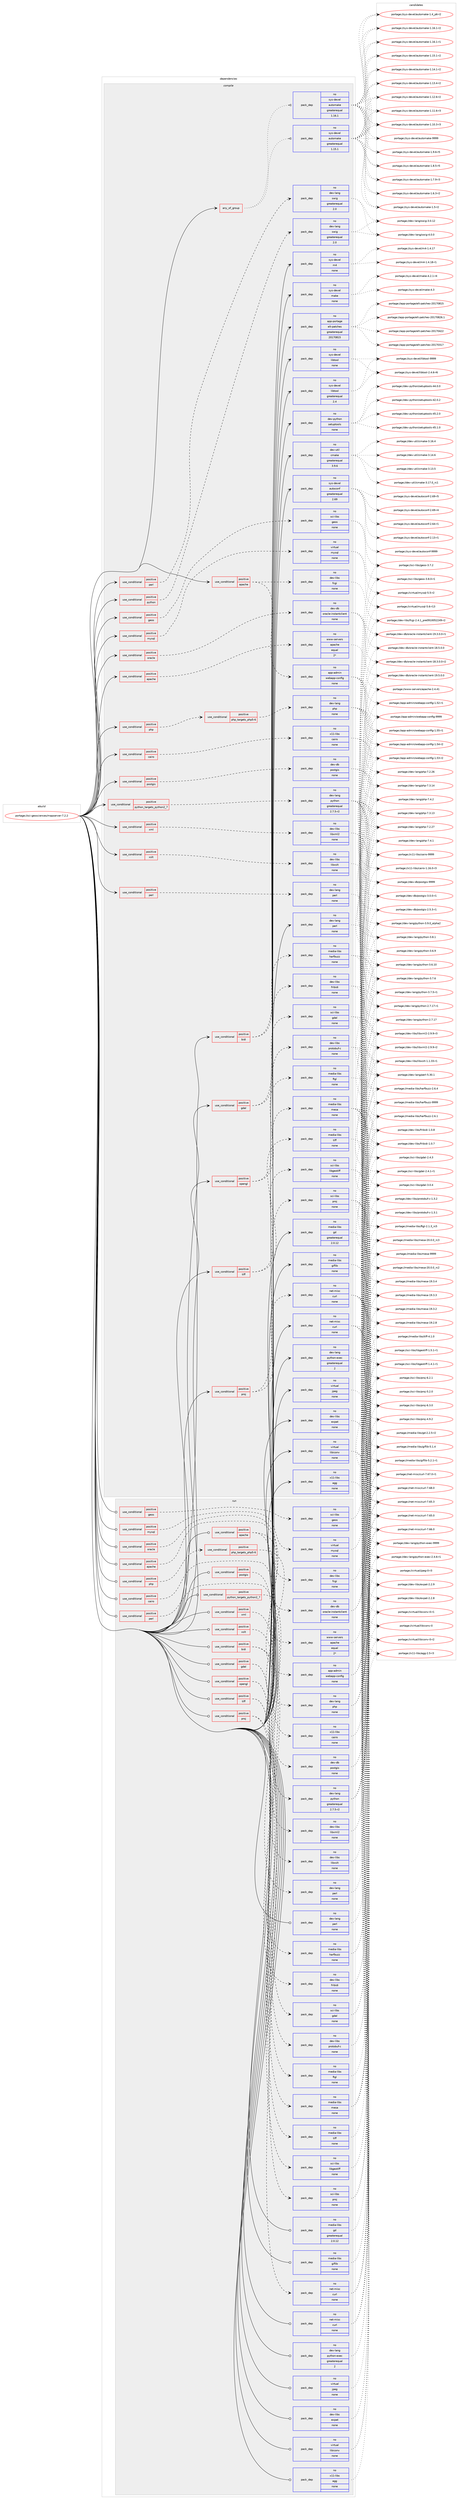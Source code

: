 digraph prolog {

# *************
# Graph options
# *************

newrank=true;
concentrate=true;
compound=true;
graph [rankdir=LR,fontname=Helvetica,fontsize=10,ranksep=1.5];#, ranksep=2.5, nodesep=0.2];
edge  [arrowhead=vee];
node  [fontname=Helvetica,fontsize=10];

# **********
# The ebuild
# **********

subgraph cluster_leftcol {
color=gray;
rank=same;
label=<<i>ebuild</i>>;
id [label="portage://sci-geosciences/mapserver-7.2.2", color=red, width=4, href="../sci-geosciences/mapserver-7.2.2.svg"];
}

# ****************
# The dependencies
# ****************

subgraph cluster_midcol {
color=gray;
label=<<i>dependencies</i>>;
subgraph cluster_compile {
fillcolor="#eeeeee";
style=filled;
label=<<i>compile</i>>;
subgraph any1486 {
dependency92560 [label=<<TABLE BORDER="0" CELLBORDER="1" CELLSPACING="0" CELLPADDING="4"><TR><TD CELLPADDING="10">any_of_group</TD></TR></TABLE>>, shape=none, color=red];subgraph pack72199 {
dependency92561 [label=<<TABLE BORDER="0" CELLBORDER="1" CELLSPACING="0" CELLPADDING="4" WIDTH="220"><TR><TD ROWSPAN="6" CELLPADDING="30">pack_dep</TD></TR><TR><TD WIDTH="110">no</TD></TR><TR><TD>sys-devel</TD></TR><TR><TD>automake</TD></TR><TR><TD>greaterequal</TD></TR><TR><TD>1.16.1</TD></TR></TABLE>>, shape=none, color=blue];
}
dependency92560:e -> dependency92561:w [weight=20,style="dotted",arrowhead="oinv"];
subgraph pack72200 {
dependency92562 [label=<<TABLE BORDER="0" CELLBORDER="1" CELLSPACING="0" CELLPADDING="4" WIDTH="220"><TR><TD ROWSPAN="6" CELLPADDING="30">pack_dep</TD></TR><TR><TD WIDTH="110">no</TD></TR><TR><TD>sys-devel</TD></TR><TR><TD>automake</TD></TR><TR><TD>greaterequal</TD></TR><TR><TD>1.15.1</TD></TR></TABLE>>, shape=none, color=blue];
}
dependency92560:e -> dependency92562:w [weight=20,style="dotted",arrowhead="oinv"];
}
id:e -> dependency92560:w [weight=20,style="solid",arrowhead="vee"];
subgraph cond18791 {
dependency92563 [label=<<TABLE BORDER="0" CELLBORDER="1" CELLSPACING="0" CELLPADDING="4"><TR><TD ROWSPAN="3" CELLPADDING="10">use_conditional</TD></TR><TR><TD>positive</TD></TR><TR><TD>apache</TD></TR></TABLE>>, shape=none, color=red];
subgraph pack72201 {
dependency92564 [label=<<TABLE BORDER="0" CELLBORDER="1" CELLSPACING="0" CELLPADDING="4" WIDTH="220"><TR><TD ROWSPAN="6" CELLPADDING="30">pack_dep</TD></TR><TR><TD WIDTH="110">no</TD></TR><TR><TD>dev-libs</TD></TR><TR><TD>fcgi</TD></TR><TR><TD>none</TD></TR><TR><TD></TD></TR></TABLE>>, shape=none, color=blue];
}
dependency92563:e -> dependency92564:w [weight=20,style="dashed",arrowhead="vee"];
subgraph pack72202 {
dependency92565 [label=<<TABLE BORDER="0" CELLBORDER="1" CELLSPACING="0" CELLPADDING="4" WIDTH="220"><TR><TD ROWSPAN="6" CELLPADDING="30">pack_dep</TD></TR><TR><TD WIDTH="110">no</TD></TR><TR><TD>app-admin</TD></TR><TR><TD>webapp-config</TD></TR><TR><TD>none</TD></TR><TR><TD></TD></TR></TABLE>>, shape=none, color=blue];
}
dependency92563:e -> dependency92565:w [weight=20,style="dashed",arrowhead="vee"];
}
id:e -> dependency92563:w [weight=20,style="solid",arrowhead="vee"];
subgraph cond18792 {
dependency92566 [label=<<TABLE BORDER="0" CELLBORDER="1" CELLSPACING="0" CELLPADDING="4"><TR><TD ROWSPAN="3" CELLPADDING="10">use_conditional</TD></TR><TR><TD>positive</TD></TR><TR><TD>apache</TD></TR></TABLE>>, shape=none, color=red];
subgraph pack72203 {
dependency92567 [label=<<TABLE BORDER="0" CELLBORDER="1" CELLSPACING="0" CELLPADDING="4" WIDTH="220"><TR><TD ROWSPAN="6" CELLPADDING="30">pack_dep</TD></TR><TR><TD WIDTH="110">no</TD></TR><TR><TD>www-servers</TD></TR><TR><TD>apache</TD></TR><TR><TD>equal</TD></TR><TR><TD>2*</TD></TR></TABLE>>, shape=none, color=blue];
}
dependency92566:e -> dependency92567:w [weight=20,style="dashed",arrowhead="vee"];
}
id:e -> dependency92566:w [weight=20,style="solid",arrowhead="vee"];
subgraph cond18793 {
dependency92568 [label=<<TABLE BORDER="0" CELLBORDER="1" CELLSPACING="0" CELLPADDING="4"><TR><TD ROWSPAN="3" CELLPADDING="10">use_conditional</TD></TR><TR><TD>positive</TD></TR><TR><TD>bidi</TD></TR></TABLE>>, shape=none, color=red];
subgraph pack72204 {
dependency92569 [label=<<TABLE BORDER="0" CELLBORDER="1" CELLSPACING="0" CELLPADDING="4" WIDTH="220"><TR><TD ROWSPAN="6" CELLPADDING="30">pack_dep</TD></TR><TR><TD WIDTH="110">no</TD></TR><TR><TD>dev-libs</TD></TR><TR><TD>fribidi</TD></TR><TR><TD>none</TD></TR><TR><TD></TD></TR></TABLE>>, shape=none, color=blue];
}
dependency92568:e -> dependency92569:w [weight=20,style="dashed",arrowhead="vee"];
subgraph pack72205 {
dependency92570 [label=<<TABLE BORDER="0" CELLBORDER="1" CELLSPACING="0" CELLPADDING="4" WIDTH="220"><TR><TD ROWSPAN="6" CELLPADDING="30">pack_dep</TD></TR><TR><TD WIDTH="110">no</TD></TR><TR><TD>media-libs</TD></TR><TR><TD>harfbuzz</TD></TR><TR><TD>none</TD></TR><TR><TD></TD></TR></TABLE>>, shape=none, color=blue];
}
dependency92568:e -> dependency92570:w [weight=20,style="dashed",arrowhead="vee"];
}
id:e -> dependency92568:w [weight=20,style="solid",arrowhead="vee"];
subgraph cond18794 {
dependency92571 [label=<<TABLE BORDER="0" CELLBORDER="1" CELLSPACING="0" CELLPADDING="4"><TR><TD ROWSPAN="3" CELLPADDING="10">use_conditional</TD></TR><TR><TD>positive</TD></TR><TR><TD>cairo</TD></TR></TABLE>>, shape=none, color=red];
subgraph pack72206 {
dependency92572 [label=<<TABLE BORDER="0" CELLBORDER="1" CELLSPACING="0" CELLPADDING="4" WIDTH="220"><TR><TD ROWSPAN="6" CELLPADDING="30">pack_dep</TD></TR><TR><TD WIDTH="110">no</TD></TR><TR><TD>x11-libs</TD></TR><TR><TD>cairo</TD></TR><TR><TD>none</TD></TR><TR><TD></TD></TR></TABLE>>, shape=none, color=blue];
}
dependency92571:e -> dependency92572:w [weight=20,style="dashed",arrowhead="vee"];
}
id:e -> dependency92571:w [weight=20,style="solid",arrowhead="vee"];
subgraph cond18795 {
dependency92573 [label=<<TABLE BORDER="0" CELLBORDER="1" CELLSPACING="0" CELLPADDING="4"><TR><TD ROWSPAN="3" CELLPADDING="10">use_conditional</TD></TR><TR><TD>positive</TD></TR><TR><TD>gdal</TD></TR></TABLE>>, shape=none, color=red];
subgraph pack72207 {
dependency92574 [label=<<TABLE BORDER="0" CELLBORDER="1" CELLSPACING="0" CELLPADDING="4" WIDTH="220"><TR><TD ROWSPAN="6" CELLPADDING="30">pack_dep</TD></TR><TR><TD WIDTH="110">no</TD></TR><TR><TD>sci-libs</TD></TR><TR><TD>gdal</TD></TR><TR><TD>none</TD></TR><TR><TD></TD></TR></TABLE>>, shape=none, color=blue];
}
dependency92573:e -> dependency92574:w [weight=20,style="dashed",arrowhead="vee"];
subgraph pack72208 {
dependency92575 [label=<<TABLE BORDER="0" CELLBORDER="1" CELLSPACING="0" CELLPADDING="4" WIDTH="220"><TR><TD ROWSPAN="6" CELLPADDING="30">pack_dep</TD></TR><TR><TD WIDTH="110">no</TD></TR><TR><TD>dev-libs</TD></TR><TR><TD>protobuf-c</TD></TR><TR><TD>none</TD></TR><TR><TD></TD></TR></TABLE>>, shape=none, color=blue];
}
dependency92573:e -> dependency92575:w [weight=20,style="dashed",arrowhead="vee"];
}
id:e -> dependency92573:w [weight=20,style="solid",arrowhead="vee"];
subgraph cond18796 {
dependency92576 [label=<<TABLE BORDER="0" CELLBORDER="1" CELLSPACING="0" CELLPADDING="4"><TR><TD ROWSPAN="3" CELLPADDING="10">use_conditional</TD></TR><TR><TD>positive</TD></TR><TR><TD>geos</TD></TR></TABLE>>, shape=none, color=red];
subgraph pack72209 {
dependency92577 [label=<<TABLE BORDER="0" CELLBORDER="1" CELLSPACING="0" CELLPADDING="4" WIDTH="220"><TR><TD ROWSPAN="6" CELLPADDING="30">pack_dep</TD></TR><TR><TD WIDTH="110">no</TD></TR><TR><TD>sci-libs</TD></TR><TR><TD>geos</TD></TR><TR><TD>none</TD></TR><TR><TD></TD></TR></TABLE>>, shape=none, color=blue];
}
dependency92576:e -> dependency92577:w [weight=20,style="dashed",arrowhead="vee"];
}
id:e -> dependency92576:w [weight=20,style="solid",arrowhead="vee"];
subgraph cond18797 {
dependency92578 [label=<<TABLE BORDER="0" CELLBORDER="1" CELLSPACING="0" CELLPADDING="4"><TR><TD ROWSPAN="3" CELLPADDING="10">use_conditional</TD></TR><TR><TD>positive</TD></TR><TR><TD>mysql</TD></TR></TABLE>>, shape=none, color=red];
subgraph pack72210 {
dependency92579 [label=<<TABLE BORDER="0" CELLBORDER="1" CELLSPACING="0" CELLPADDING="4" WIDTH="220"><TR><TD ROWSPAN="6" CELLPADDING="30">pack_dep</TD></TR><TR><TD WIDTH="110">no</TD></TR><TR><TD>virtual</TD></TR><TR><TD>mysql</TD></TR><TR><TD>none</TD></TR><TR><TD></TD></TR></TABLE>>, shape=none, color=blue];
}
dependency92578:e -> dependency92579:w [weight=20,style="dashed",arrowhead="vee"];
}
id:e -> dependency92578:w [weight=20,style="solid",arrowhead="vee"];
subgraph cond18798 {
dependency92580 [label=<<TABLE BORDER="0" CELLBORDER="1" CELLSPACING="0" CELLPADDING="4"><TR><TD ROWSPAN="3" CELLPADDING="10">use_conditional</TD></TR><TR><TD>positive</TD></TR><TR><TD>opengl</TD></TR></TABLE>>, shape=none, color=red];
subgraph pack72211 {
dependency92581 [label=<<TABLE BORDER="0" CELLBORDER="1" CELLSPACING="0" CELLPADDING="4" WIDTH="220"><TR><TD ROWSPAN="6" CELLPADDING="30">pack_dep</TD></TR><TR><TD WIDTH="110">no</TD></TR><TR><TD>media-libs</TD></TR><TR><TD>ftgl</TD></TR><TR><TD>none</TD></TR><TR><TD></TD></TR></TABLE>>, shape=none, color=blue];
}
dependency92580:e -> dependency92581:w [weight=20,style="dashed",arrowhead="vee"];
subgraph pack72212 {
dependency92582 [label=<<TABLE BORDER="0" CELLBORDER="1" CELLSPACING="0" CELLPADDING="4" WIDTH="220"><TR><TD ROWSPAN="6" CELLPADDING="30">pack_dep</TD></TR><TR><TD WIDTH="110">no</TD></TR><TR><TD>media-libs</TD></TR><TR><TD>mesa</TD></TR><TR><TD>none</TD></TR><TR><TD></TD></TR></TABLE>>, shape=none, color=blue];
}
dependency92580:e -> dependency92582:w [weight=20,style="dashed",arrowhead="vee"];
}
id:e -> dependency92580:w [weight=20,style="solid",arrowhead="vee"];
subgraph cond18799 {
dependency92583 [label=<<TABLE BORDER="0" CELLBORDER="1" CELLSPACING="0" CELLPADDING="4"><TR><TD ROWSPAN="3" CELLPADDING="10">use_conditional</TD></TR><TR><TD>positive</TD></TR><TR><TD>oracle</TD></TR></TABLE>>, shape=none, color=red];
subgraph pack72213 {
dependency92584 [label=<<TABLE BORDER="0" CELLBORDER="1" CELLSPACING="0" CELLPADDING="4" WIDTH="220"><TR><TD ROWSPAN="6" CELLPADDING="30">pack_dep</TD></TR><TR><TD WIDTH="110">no</TD></TR><TR><TD>dev-db</TD></TR><TR><TD>oracle-instantclient</TD></TR><TR><TD>none</TD></TR><TR><TD></TD></TR></TABLE>>, shape=none, color=blue];
}
dependency92583:e -> dependency92584:w [weight=20,style="dashed",arrowhead="vee"];
}
id:e -> dependency92583:w [weight=20,style="solid",arrowhead="vee"];
subgraph cond18800 {
dependency92585 [label=<<TABLE BORDER="0" CELLBORDER="1" CELLSPACING="0" CELLPADDING="4"><TR><TD ROWSPAN="3" CELLPADDING="10">use_conditional</TD></TR><TR><TD>positive</TD></TR><TR><TD>perl</TD></TR></TABLE>>, shape=none, color=red];
subgraph pack72214 {
dependency92586 [label=<<TABLE BORDER="0" CELLBORDER="1" CELLSPACING="0" CELLPADDING="4" WIDTH="220"><TR><TD ROWSPAN="6" CELLPADDING="30">pack_dep</TD></TR><TR><TD WIDTH="110">no</TD></TR><TR><TD>dev-lang</TD></TR><TR><TD>perl</TD></TR><TR><TD>none</TD></TR><TR><TD></TD></TR></TABLE>>, shape=none, color=blue];
}
dependency92585:e -> dependency92586:w [weight=20,style="dashed",arrowhead="vee"];
}
id:e -> dependency92585:w [weight=20,style="solid",arrowhead="vee"];
subgraph cond18801 {
dependency92587 [label=<<TABLE BORDER="0" CELLBORDER="1" CELLSPACING="0" CELLPADDING="4"><TR><TD ROWSPAN="3" CELLPADDING="10">use_conditional</TD></TR><TR><TD>positive</TD></TR><TR><TD>perl</TD></TR></TABLE>>, shape=none, color=red];
subgraph pack72215 {
dependency92588 [label=<<TABLE BORDER="0" CELLBORDER="1" CELLSPACING="0" CELLPADDING="4" WIDTH="220"><TR><TD ROWSPAN="6" CELLPADDING="30">pack_dep</TD></TR><TR><TD WIDTH="110">no</TD></TR><TR><TD>dev-lang</TD></TR><TR><TD>swig</TD></TR><TR><TD>greaterequal</TD></TR><TR><TD>2.0</TD></TR></TABLE>>, shape=none, color=blue];
}
dependency92587:e -> dependency92588:w [weight=20,style="dashed",arrowhead="vee"];
}
id:e -> dependency92587:w [weight=20,style="solid",arrowhead="vee"];
subgraph cond18802 {
dependency92589 [label=<<TABLE BORDER="0" CELLBORDER="1" CELLSPACING="0" CELLPADDING="4"><TR><TD ROWSPAN="3" CELLPADDING="10">use_conditional</TD></TR><TR><TD>positive</TD></TR><TR><TD>php</TD></TR></TABLE>>, shape=none, color=red];
subgraph cond18803 {
dependency92590 [label=<<TABLE BORDER="0" CELLBORDER="1" CELLSPACING="0" CELLPADDING="4"><TR><TD ROWSPAN="3" CELLPADDING="10">use_conditional</TD></TR><TR><TD>positive</TD></TR><TR><TD>php_targets_php5-6</TD></TR></TABLE>>, shape=none, color=red];
subgraph pack72216 {
dependency92591 [label=<<TABLE BORDER="0" CELLBORDER="1" CELLSPACING="0" CELLPADDING="4" WIDTH="220"><TR><TD ROWSPAN="6" CELLPADDING="30">pack_dep</TD></TR><TR><TD WIDTH="110">no</TD></TR><TR><TD>dev-lang</TD></TR><TR><TD>php</TD></TR><TR><TD>none</TD></TR><TR><TD></TD></TR></TABLE>>, shape=none, color=blue];
}
dependency92590:e -> dependency92591:w [weight=20,style="dashed",arrowhead="vee"];
}
dependency92589:e -> dependency92590:w [weight=20,style="dashed",arrowhead="vee"];
}
id:e -> dependency92589:w [weight=20,style="solid",arrowhead="vee"];
subgraph cond18804 {
dependency92592 [label=<<TABLE BORDER="0" CELLBORDER="1" CELLSPACING="0" CELLPADDING="4"><TR><TD ROWSPAN="3" CELLPADDING="10">use_conditional</TD></TR><TR><TD>positive</TD></TR><TR><TD>postgis</TD></TR></TABLE>>, shape=none, color=red];
subgraph pack72217 {
dependency92593 [label=<<TABLE BORDER="0" CELLBORDER="1" CELLSPACING="0" CELLPADDING="4" WIDTH="220"><TR><TD ROWSPAN="6" CELLPADDING="30">pack_dep</TD></TR><TR><TD WIDTH="110">no</TD></TR><TR><TD>dev-db</TD></TR><TR><TD>postgis</TD></TR><TR><TD>none</TD></TR><TR><TD></TD></TR></TABLE>>, shape=none, color=blue];
}
dependency92592:e -> dependency92593:w [weight=20,style="dashed",arrowhead="vee"];
}
id:e -> dependency92592:w [weight=20,style="solid",arrowhead="vee"];
subgraph cond18805 {
dependency92594 [label=<<TABLE BORDER="0" CELLBORDER="1" CELLSPACING="0" CELLPADDING="4"><TR><TD ROWSPAN="3" CELLPADDING="10">use_conditional</TD></TR><TR><TD>positive</TD></TR><TR><TD>proj</TD></TR></TABLE>>, shape=none, color=red];
subgraph pack72218 {
dependency92595 [label=<<TABLE BORDER="0" CELLBORDER="1" CELLSPACING="0" CELLPADDING="4" WIDTH="220"><TR><TD ROWSPAN="6" CELLPADDING="30">pack_dep</TD></TR><TR><TD WIDTH="110">no</TD></TR><TR><TD>sci-libs</TD></TR><TR><TD>proj</TD></TR><TR><TD>none</TD></TR><TR><TD></TD></TR></TABLE>>, shape=none, color=blue];
}
dependency92594:e -> dependency92595:w [weight=20,style="dashed",arrowhead="vee"];
subgraph pack72219 {
dependency92596 [label=<<TABLE BORDER="0" CELLBORDER="1" CELLSPACING="0" CELLPADDING="4" WIDTH="220"><TR><TD ROWSPAN="6" CELLPADDING="30">pack_dep</TD></TR><TR><TD WIDTH="110">no</TD></TR><TR><TD>net-misc</TD></TR><TR><TD>curl</TD></TR><TR><TD>none</TD></TR><TR><TD></TD></TR></TABLE>>, shape=none, color=blue];
}
dependency92594:e -> dependency92596:w [weight=20,style="dashed",arrowhead="vee"];
}
id:e -> dependency92594:w [weight=20,style="solid",arrowhead="vee"];
subgraph cond18806 {
dependency92597 [label=<<TABLE BORDER="0" CELLBORDER="1" CELLSPACING="0" CELLPADDING="4"><TR><TD ROWSPAN="3" CELLPADDING="10">use_conditional</TD></TR><TR><TD>positive</TD></TR><TR><TD>python</TD></TR></TABLE>>, shape=none, color=red];
subgraph pack72220 {
dependency92598 [label=<<TABLE BORDER="0" CELLBORDER="1" CELLSPACING="0" CELLPADDING="4" WIDTH="220"><TR><TD ROWSPAN="6" CELLPADDING="30">pack_dep</TD></TR><TR><TD WIDTH="110">no</TD></TR><TR><TD>dev-lang</TD></TR><TR><TD>swig</TD></TR><TR><TD>greaterequal</TD></TR><TR><TD>2.0</TD></TR></TABLE>>, shape=none, color=blue];
}
dependency92597:e -> dependency92598:w [weight=20,style="dashed",arrowhead="vee"];
}
id:e -> dependency92597:w [weight=20,style="solid",arrowhead="vee"];
subgraph cond18807 {
dependency92599 [label=<<TABLE BORDER="0" CELLBORDER="1" CELLSPACING="0" CELLPADDING="4"><TR><TD ROWSPAN="3" CELLPADDING="10">use_conditional</TD></TR><TR><TD>positive</TD></TR><TR><TD>python_targets_python2_7</TD></TR></TABLE>>, shape=none, color=red];
subgraph pack72221 {
dependency92600 [label=<<TABLE BORDER="0" CELLBORDER="1" CELLSPACING="0" CELLPADDING="4" WIDTH="220"><TR><TD ROWSPAN="6" CELLPADDING="30">pack_dep</TD></TR><TR><TD WIDTH="110">no</TD></TR><TR><TD>dev-lang</TD></TR><TR><TD>python</TD></TR><TR><TD>greaterequal</TD></TR><TR><TD>2.7.5-r2</TD></TR></TABLE>>, shape=none, color=blue];
}
dependency92599:e -> dependency92600:w [weight=20,style="dashed",arrowhead="vee"];
}
id:e -> dependency92599:w [weight=20,style="solid",arrowhead="vee"];
subgraph cond18808 {
dependency92601 [label=<<TABLE BORDER="0" CELLBORDER="1" CELLSPACING="0" CELLPADDING="4"><TR><TD ROWSPAN="3" CELLPADDING="10">use_conditional</TD></TR><TR><TD>positive</TD></TR><TR><TD>tiff</TD></TR></TABLE>>, shape=none, color=red];
subgraph pack72222 {
dependency92602 [label=<<TABLE BORDER="0" CELLBORDER="1" CELLSPACING="0" CELLPADDING="4" WIDTH="220"><TR><TD ROWSPAN="6" CELLPADDING="30">pack_dep</TD></TR><TR><TD WIDTH="110">no</TD></TR><TR><TD>media-libs</TD></TR><TR><TD>tiff</TD></TR><TR><TD>none</TD></TR><TR><TD></TD></TR></TABLE>>, shape=none, color=blue];
}
dependency92601:e -> dependency92602:w [weight=20,style="dashed",arrowhead="vee"];
subgraph pack72223 {
dependency92603 [label=<<TABLE BORDER="0" CELLBORDER="1" CELLSPACING="0" CELLPADDING="4" WIDTH="220"><TR><TD ROWSPAN="6" CELLPADDING="30">pack_dep</TD></TR><TR><TD WIDTH="110">no</TD></TR><TR><TD>sci-libs</TD></TR><TR><TD>libgeotiff</TD></TR><TR><TD>none</TD></TR><TR><TD></TD></TR></TABLE>>, shape=none, color=blue];
}
dependency92601:e -> dependency92603:w [weight=20,style="dashed",arrowhead="vee"];
}
id:e -> dependency92601:w [weight=20,style="solid",arrowhead="vee"];
subgraph cond18809 {
dependency92604 [label=<<TABLE BORDER="0" CELLBORDER="1" CELLSPACING="0" CELLPADDING="4"><TR><TD ROWSPAN="3" CELLPADDING="10">use_conditional</TD></TR><TR><TD>positive</TD></TR><TR><TD>xml</TD></TR></TABLE>>, shape=none, color=red];
subgraph pack72224 {
dependency92605 [label=<<TABLE BORDER="0" CELLBORDER="1" CELLSPACING="0" CELLPADDING="4" WIDTH="220"><TR><TD ROWSPAN="6" CELLPADDING="30">pack_dep</TD></TR><TR><TD WIDTH="110">no</TD></TR><TR><TD>dev-libs</TD></TR><TR><TD>libxml2</TD></TR><TR><TD>none</TD></TR><TR><TD></TD></TR></TABLE>>, shape=none, color=blue];
}
dependency92604:e -> dependency92605:w [weight=20,style="dashed",arrowhead="vee"];
}
id:e -> dependency92604:w [weight=20,style="solid",arrowhead="vee"];
subgraph cond18810 {
dependency92606 [label=<<TABLE BORDER="0" CELLBORDER="1" CELLSPACING="0" CELLPADDING="4"><TR><TD ROWSPAN="3" CELLPADDING="10">use_conditional</TD></TR><TR><TD>positive</TD></TR><TR><TD>xslt</TD></TR></TABLE>>, shape=none, color=red];
subgraph pack72225 {
dependency92607 [label=<<TABLE BORDER="0" CELLBORDER="1" CELLSPACING="0" CELLPADDING="4" WIDTH="220"><TR><TD ROWSPAN="6" CELLPADDING="30">pack_dep</TD></TR><TR><TD WIDTH="110">no</TD></TR><TR><TD>dev-libs</TD></TR><TR><TD>libxslt</TD></TR><TR><TD>none</TD></TR><TR><TD></TD></TR></TABLE>>, shape=none, color=blue];
}
dependency92606:e -> dependency92607:w [weight=20,style="dashed",arrowhead="vee"];
}
id:e -> dependency92606:w [weight=20,style="solid",arrowhead="vee"];
subgraph pack72226 {
dependency92608 [label=<<TABLE BORDER="0" CELLBORDER="1" CELLSPACING="0" CELLPADDING="4" WIDTH="220"><TR><TD ROWSPAN="6" CELLPADDING="30">pack_dep</TD></TR><TR><TD WIDTH="110">no</TD></TR><TR><TD>app-portage</TD></TR><TR><TD>elt-patches</TD></TR><TR><TD>greaterequal</TD></TR><TR><TD>20170815</TD></TR></TABLE>>, shape=none, color=blue];
}
id:e -> dependency92608:w [weight=20,style="solid",arrowhead="vee"];
subgraph pack72227 {
dependency92609 [label=<<TABLE BORDER="0" CELLBORDER="1" CELLSPACING="0" CELLPADDING="4" WIDTH="220"><TR><TD ROWSPAN="6" CELLPADDING="30">pack_dep</TD></TR><TR><TD WIDTH="110">no</TD></TR><TR><TD>dev-lang</TD></TR><TR><TD>perl</TD></TR><TR><TD>none</TD></TR><TR><TD></TD></TR></TABLE>>, shape=none, color=blue];
}
id:e -> dependency92609:w [weight=20,style="solid",arrowhead="vee"];
subgraph pack72228 {
dependency92610 [label=<<TABLE BORDER="0" CELLBORDER="1" CELLSPACING="0" CELLPADDING="4" WIDTH="220"><TR><TD ROWSPAN="6" CELLPADDING="30">pack_dep</TD></TR><TR><TD WIDTH="110">no</TD></TR><TR><TD>dev-lang</TD></TR><TR><TD>python-exec</TD></TR><TR><TD>greaterequal</TD></TR><TR><TD>2</TD></TR></TABLE>>, shape=none, color=blue];
}
id:e -> dependency92610:w [weight=20,style="solid",arrowhead="vee"];
subgraph pack72229 {
dependency92611 [label=<<TABLE BORDER="0" CELLBORDER="1" CELLSPACING="0" CELLPADDING="4" WIDTH="220"><TR><TD ROWSPAN="6" CELLPADDING="30">pack_dep</TD></TR><TR><TD WIDTH="110">no</TD></TR><TR><TD>dev-libs</TD></TR><TR><TD>expat</TD></TR><TR><TD>none</TD></TR><TR><TD></TD></TR></TABLE>>, shape=none, color=blue];
}
id:e -> dependency92611:w [weight=20,style="solid",arrowhead="vee"];
subgraph pack72230 {
dependency92612 [label=<<TABLE BORDER="0" CELLBORDER="1" CELLSPACING="0" CELLPADDING="4" WIDTH="220"><TR><TD ROWSPAN="6" CELLPADDING="30">pack_dep</TD></TR><TR><TD WIDTH="110">no</TD></TR><TR><TD>dev-python</TD></TR><TR><TD>setuptools</TD></TR><TR><TD>none</TD></TR><TR><TD></TD></TR></TABLE>>, shape=none, color=blue];
}
id:e -> dependency92612:w [weight=20,style="solid",arrowhead="vee"];
subgraph pack72231 {
dependency92613 [label=<<TABLE BORDER="0" CELLBORDER="1" CELLSPACING="0" CELLPADDING="4" WIDTH="220"><TR><TD ROWSPAN="6" CELLPADDING="30">pack_dep</TD></TR><TR><TD WIDTH="110">no</TD></TR><TR><TD>dev-util</TD></TR><TR><TD>cmake</TD></TR><TR><TD>greaterequal</TD></TR><TR><TD>3.9.6</TD></TR></TABLE>>, shape=none, color=blue];
}
id:e -> dependency92613:w [weight=20,style="solid",arrowhead="vee"];
subgraph pack72232 {
dependency92614 [label=<<TABLE BORDER="0" CELLBORDER="1" CELLSPACING="0" CELLPADDING="4" WIDTH="220"><TR><TD ROWSPAN="6" CELLPADDING="30">pack_dep</TD></TR><TR><TD WIDTH="110">no</TD></TR><TR><TD>media-libs</TD></TR><TR><TD>gd</TD></TR><TR><TD>greaterequal</TD></TR><TR><TD>2.0.12</TD></TR></TABLE>>, shape=none, color=blue];
}
id:e -> dependency92614:w [weight=20,style="solid",arrowhead="vee"];
subgraph pack72233 {
dependency92615 [label=<<TABLE BORDER="0" CELLBORDER="1" CELLSPACING="0" CELLPADDING="4" WIDTH="220"><TR><TD ROWSPAN="6" CELLPADDING="30">pack_dep</TD></TR><TR><TD WIDTH="110">no</TD></TR><TR><TD>media-libs</TD></TR><TR><TD>giflib</TD></TR><TR><TD>none</TD></TR><TR><TD></TD></TR></TABLE>>, shape=none, color=blue];
}
id:e -> dependency92615:w [weight=20,style="solid",arrowhead="vee"];
subgraph pack72234 {
dependency92616 [label=<<TABLE BORDER="0" CELLBORDER="1" CELLSPACING="0" CELLPADDING="4" WIDTH="220"><TR><TD ROWSPAN="6" CELLPADDING="30">pack_dep</TD></TR><TR><TD WIDTH="110">no</TD></TR><TR><TD>net-misc</TD></TR><TR><TD>curl</TD></TR><TR><TD>none</TD></TR><TR><TD></TD></TR></TABLE>>, shape=none, color=blue];
}
id:e -> dependency92616:w [weight=20,style="solid",arrowhead="vee"];
subgraph pack72235 {
dependency92617 [label=<<TABLE BORDER="0" CELLBORDER="1" CELLSPACING="0" CELLPADDING="4" WIDTH="220"><TR><TD ROWSPAN="6" CELLPADDING="30">pack_dep</TD></TR><TR><TD WIDTH="110">no</TD></TR><TR><TD>sys-devel</TD></TR><TR><TD>autoconf</TD></TR><TR><TD>greaterequal</TD></TR><TR><TD>2.69</TD></TR></TABLE>>, shape=none, color=blue];
}
id:e -> dependency92617:w [weight=20,style="solid",arrowhead="vee"];
subgraph pack72236 {
dependency92618 [label=<<TABLE BORDER="0" CELLBORDER="1" CELLSPACING="0" CELLPADDING="4" WIDTH="220"><TR><TD ROWSPAN="6" CELLPADDING="30">pack_dep</TD></TR><TR><TD WIDTH="110">no</TD></TR><TR><TD>sys-devel</TD></TR><TR><TD>libtool</TD></TR><TR><TD>greaterequal</TD></TR><TR><TD>2.4</TD></TR></TABLE>>, shape=none, color=blue];
}
id:e -> dependency92618:w [weight=20,style="solid",arrowhead="vee"];
subgraph pack72237 {
dependency92619 [label=<<TABLE BORDER="0" CELLBORDER="1" CELLSPACING="0" CELLPADDING="4" WIDTH="220"><TR><TD ROWSPAN="6" CELLPADDING="30">pack_dep</TD></TR><TR><TD WIDTH="110">no</TD></TR><TR><TD>sys-devel</TD></TR><TR><TD>libtool</TD></TR><TR><TD>none</TD></TR><TR><TD></TD></TR></TABLE>>, shape=none, color=blue];
}
id:e -> dependency92619:w [weight=20,style="solid",arrowhead="vee"];
subgraph pack72238 {
dependency92620 [label=<<TABLE BORDER="0" CELLBORDER="1" CELLSPACING="0" CELLPADDING="4" WIDTH="220"><TR><TD ROWSPAN="6" CELLPADDING="30">pack_dep</TD></TR><TR><TD WIDTH="110">no</TD></TR><TR><TD>sys-devel</TD></TR><TR><TD>m4</TD></TR><TR><TD>none</TD></TR><TR><TD></TD></TR></TABLE>>, shape=none, color=blue];
}
id:e -> dependency92620:w [weight=20,style="solid",arrowhead="vee"];
subgraph pack72239 {
dependency92621 [label=<<TABLE BORDER="0" CELLBORDER="1" CELLSPACING="0" CELLPADDING="4" WIDTH="220"><TR><TD ROWSPAN="6" CELLPADDING="30">pack_dep</TD></TR><TR><TD WIDTH="110">no</TD></TR><TR><TD>sys-devel</TD></TR><TR><TD>make</TD></TR><TR><TD>none</TD></TR><TR><TD></TD></TR></TABLE>>, shape=none, color=blue];
}
id:e -> dependency92621:w [weight=20,style="solid",arrowhead="vee"];
subgraph pack72240 {
dependency92622 [label=<<TABLE BORDER="0" CELLBORDER="1" CELLSPACING="0" CELLPADDING="4" WIDTH="220"><TR><TD ROWSPAN="6" CELLPADDING="30">pack_dep</TD></TR><TR><TD WIDTH="110">no</TD></TR><TR><TD>virtual</TD></TR><TR><TD>jpeg</TD></TR><TR><TD>none</TD></TR><TR><TD></TD></TR></TABLE>>, shape=none, color=blue];
}
id:e -> dependency92622:w [weight=20,style="solid",arrowhead="vee"];
subgraph pack72241 {
dependency92623 [label=<<TABLE BORDER="0" CELLBORDER="1" CELLSPACING="0" CELLPADDING="4" WIDTH="220"><TR><TD ROWSPAN="6" CELLPADDING="30">pack_dep</TD></TR><TR><TD WIDTH="110">no</TD></TR><TR><TD>virtual</TD></TR><TR><TD>libiconv</TD></TR><TR><TD>none</TD></TR><TR><TD></TD></TR></TABLE>>, shape=none, color=blue];
}
id:e -> dependency92623:w [weight=20,style="solid",arrowhead="vee"];
subgraph pack72242 {
dependency92624 [label=<<TABLE BORDER="0" CELLBORDER="1" CELLSPACING="0" CELLPADDING="4" WIDTH="220"><TR><TD ROWSPAN="6" CELLPADDING="30">pack_dep</TD></TR><TR><TD WIDTH="110">no</TD></TR><TR><TD>x11-libs</TD></TR><TR><TD>agg</TD></TR><TR><TD>none</TD></TR><TR><TD></TD></TR></TABLE>>, shape=none, color=blue];
}
id:e -> dependency92624:w [weight=20,style="solid",arrowhead="vee"];
}
subgraph cluster_compileandrun {
fillcolor="#eeeeee";
style=filled;
label=<<i>compile and run</i>>;
}
subgraph cluster_run {
fillcolor="#eeeeee";
style=filled;
label=<<i>run</i>>;
subgraph cond18811 {
dependency92625 [label=<<TABLE BORDER="0" CELLBORDER="1" CELLSPACING="0" CELLPADDING="4"><TR><TD ROWSPAN="3" CELLPADDING="10">use_conditional</TD></TR><TR><TD>positive</TD></TR><TR><TD>apache</TD></TR></TABLE>>, shape=none, color=red];
subgraph pack72243 {
dependency92626 [label=<<TABLE BORDER="0" CELLBORDER="1" CELLSPACING="0" CELLPADDING="4" WIDTH="220"><TR><TD ROWSPAN="6" CELLPADDING="30">pack_dep</TD></TR><TR><TD WIDTH="110">no</TD></TR><TR><TD>dev-libs</TD></TR><TR><TD>fcgi</TD></TR><TR><TD>none</TD></TR><TR><TD></TD></TR></TABLE>>, shape=none, color=blue];
}
dependency92625:e -> dependency92626:w [weight=20,style="dashed",arrowhead="vee"];
subgraph pack72244 {
dependency92627 [label=<<TABLE BORDER="0" CELLBORDER="1" CELLSPACING="0" CELLPADDING="4" WIDTH="220"><TR><TD ROWSPAN="6" CELLPADDING="30">pack_dep</TD></TR><TR><TD WIDTH="110">no</TD></TR><TR><TD>app-admin</TD></TR><TR><TD>webapp-config</TD></TR><TR><TD>none</TD></TR><TR><TD></TD></TR></TABLE>>, shape=none, color=blue];
}
dependency92625:e -> dependency92627:w [weight=20,style="dashed",arrowhead="vee"];
}
id:e -> dependency92625:w [weight=20,style="solid",arrowhead="odot"];
subgraph cond18812 {
dependency92628 [label=<<TABLE BORDER="0" CELLBORDER="1" CELLSPACING="0" CELLPADDING="4"><TR><TD ROWSPAN="3" CELLPADDING="10">use_conditional</TD></TR><TR><TD>positive</TD></TR><TR><TD>apache</TD></TR></TABLE>>, shape=none, color=red];
subgraph pack72245 {
dependency92629 [label=<<TABLE BORDER="0" CELLBORDER="1" CELLSPACING="0" CELLPADDING="4" WIDTH="220"><TR><TD ROWSPAN="6" CELLPADDING="30">pack_dep</TD></TR><TR><TD WIDTH="110">no</TD></TR><TR><TD>www-servers</TD></TR><TR><TD>apache</TD></TR><TR><TD>equal</TD></TR><TR><TD>2*</TD></TR></TABLE>>, shape=none, color=blue];
}
dependency92628:e -> dependency92629:w [weight=20,style="dashed",arrowhead="vee"];
}
id:e -> dependency92628:w [weight=20,style="solid",arrowhead="odot"];
subgraph cond18813 {
dependency92630 [label=<<TABLE BORDER="0" CELLBORDER="1" CELLSPACING="0" CELLPADDING="4"><TR><TD ROWSPAN="3" CELLPADDING="10">use_conditional</TD></TR><TR><TD>positive</TD></TR><TR><TD>bidi</TD></TR></TABLE>>, shape=none, color=red];
subgraph pack72246 {
dependency92631 [label=<<TABLE BORDER="0" CELLBORDER="1" CELLSPACING="0" CELLPADDING="4" WIDTH="220"><TR><TD ROWSPAN="6" CELLPADDING="30">pack_dep</TD></TR><TR><TD WIDTH="110">no</TD></TR><TR><TD>dev-libs</TD></TR><TR><TD>fribidi</TD></TR><TR><TD>none</TD></TR><TR><TD></TD></TR></TABLE>>, shape=none, color=blue];
}
dependency92630:e -> dependency92631:w [weight=20,style="dashed",arrowhead="vee"];
subgraph pack72247 {
dependency92632 [label=<<TABLE BORDER="0" CELLBORDER="1" CELLSPACING="0" CELLPADDING="4" WIDTH="220"><TR><TD ROWSPAN="6" CELLPADDING="30">pack_dep</TD></TR><TR><TD WIDTH="110">no</TD></TR><TR><TD>media-libs</TD></TR><TR><TD>harfbuzz</TD></TR><TR><TD>none</TD></TR><TR><TD></TD></TR></TABLE>>, shape=none, color=blue];
}
dependency92630:e -> dependency92632:w [weight=20,style="dashed",arrowhead="vee"];
}
id:e -> dependency92630:w [weight=20,style="solid",arrowhead="odot"];
subgraph cond18814 {
dependency92633 [label=<<TABLE BORDER="0" CELLBORDER="1" CELLSPACING="0" CELLPADDING="4"><TR><TD ROWSPAN="3" CELLPADDING="10">use_conditional</TD></TR><TR><TD>positive</TD></TR><TR><TD>cairo</TD></TR></TABLE>>, shape=none, color=red];
subgraph pack72248 {
dependency92634 [label=<<TABLE BORDER="0" CELLBORDER="1" CELLSPACING="0" CELLPADDING="4" WIDTH="220"><TR><TD ROWSPAN="6" CELLPADDING="30">pack_dep</TD></TR><TR><TD WIDTH="110">no</TD></TR><TR><TD>x11-libs</TD></TR><TR><TD>cairo</TD></TR><TR><TD>none</TD></TR><TR><TD></TD></TR></TABLE>>, shape=none, color=blue];
}
dependency92633:e -> dependency92634:w [weight=20,style="dashed",arrowhead="vee"];
}
id:e -> dependency92633:w [weight=20,style="solid",arrowhead="odot"];
subgraph cond18815 {
dependency92635 [label=<<TABLE BORDER="0" CELLBORDER="1" CELLSPACING="0" CELLPADDING="4"><TR><TD ROWSPAN="3" CELLPADDING="10">use_conditional</TD></TR><TR><TD>positive</TD></TR><TR><TD>gdal</TD></TR></TABLE>>, shape=none, color=red];
subgraph pack72249 {
dependency92636 [label=<<TABLE BORDER="0" CELLBORDER="1" CELLSPACING="0" CELLPADDING="4" WIDTH="220"><TR><TD ROWSPAN="6" CELLPADDING="30">pack_dep</TD></TR><TR><TD WIDTH="110">no</TD></TR><TR><TD>sci-libs</TD></TR><TR><TD>gdal</TD></TR><TR><TD>none</TD></TR><TR><TD></TD></TR></TABLE>>, shape=none, color=blue];
}
dependency92635:e -> dependency92636:w [weight=20,style="dashed",arrowhead="vee"];
subgraph pack72250 {
dependency92637 [label=<<TABLE BORDER="0" CELLBORDER="1" CELLSPACING="0" CELLPADDING="4" WIDTH="220"><TR><TD ROWSPAN="6" CELLPADDING="30">pack_dep</TD></TR><TR><TD WIDTH="110">no</TD></TR><TR><TD>dev-libs</TD></TR><TR><TD>protobuf-c</TD></TR><TR><TD>none</TD></TR><TR><TD></TD></TR></TABLE>>, shape=none, color=blue];
}
dependency92635:e -> dependency92637:w [weight=20,style="dashed",arrowhead="vee"];
}
id:e -> dependency92635:w [weight=20,style="solid",arrowhead="odot"];
subgraph cond18816 {
dependency92638 [label=<<TABLE BORDER="0" CELLBORDER="1" CELLSPACING="0" CELLPADDING="4"><TR><TD ROWSPAN="3" CELLPADDING="10">use_conditional</TD></TR><TR><TD>positive</TD></TR><TR><TD>geos</TD></TR></TABLE>>, shape=none, color=red];
subgraph pack72251 {
dependency92639 [label=<<TABLE BORDER="0" CELLBORDER="1" CELLSPACING="0" CELLPADDING="4" WIDTH="220"><TR><TD ROWSPAN="6" CELLPADDING="30">pack_dep</TD></TR><TR><TD WIDTH="110">no</TD></TR><TR><TD>sci-libs</TD></TR><TR><TD>geos</TD></TR><TR><TD>none</TD></TR><TR><TD></TD></TR></TABLE>>, shape=none, color=blue];
}
dependency92638:e -> dependency92639:w [weight=20,style="dashed",arrowhead="vee"];
}
id:e -> dependency92638:w [weight=20,style="solid",arrowhead="odot"];
subgraph cond18817 {
dependency92640 [label=<<TABLE BORDER="0" CELLBORDER="1" CELLSPACING="0" CELLPADDING="4"><TR><TD ROWSPAN="3" CELLPADDING="10">use_conditional</TD></TR><TR><TD>positive</TD></TR><TR><TD>mysql</TD></TR></TABLE>>, shape=none, color=red];
subgraph pack72252 {
dependency92641 [label=<<TABLE BORDER="0" CELLBORDER="1" CELLSPACING="0" CELLPADDING="4" WIDTH="220"><TR><TD ROWSPAN="6" CELLPADDING="30">pack_dep</TD></TR><TR><TD WIDTH="110">no</TD></TR><TR><TD>virtual</TD></TR><TR><TD>mysql</TD></TR><TR><TD>none</TD></TR><TR><TD></TD></TR></TABLE>>, shape=none, color=blue];
}
dependency92640:e -> dependency92641:w [weight=20,style="dashed",arrowhead="vee"];
}
id:e -> dependency92640:w [weight=20,style="solid",arrowhead="odot"];
subgraph cond18818 {
dependency92642 [label=<<TABLE BORDER="0" CELLBORDER="1" CELLSPACING="0" CELLPADDING="4"><TR><TD ROWSPAN="3" CELLPADDING="10">use_conditional</TD></TR><TR><TD>positive</TD></TR><TR><TD>opengl</TD></TR></TABLE>>, shape=none, color=red];
subgraph pack72253 {
dependency92643 [label=<<TABLE BORDER="0" CELLBORDER="1" CELLSPACING="0" CELLPADDING="4" WIDTH="220"><TR><TD ROWSPAN="6" CELLPADDING="30">pack_dep</TD></TR><TR><TD WIDTH="110">no</TD></TR><TR><TD>media-libs</TD></TR><TR><TD>ftgl</TD></TR><TR><TD>none</TD></TR><TR><TD></TD></TR></TABLE>>, shape=none, color=blue];
}
dependency92642:e -> dependency92643:w [weight=20,style="dashed",arrowhead="vee"];
subgraph pack72254 {
dependency92644 [label=<<TABLE BORDER="0" CELLBORDER="1" CELLSPACING="0" CELLPADDING="4" WIDTH="220"><TR><TD ROWSPAN="6" CELLPADDING="30">pack_dep</TD></TR><TR><TD WIDTH="110">no</TD></TR><TR><TD>media-libs</TD></TR><TR><TD>mesa</TD></TR><TR><TD>none</TD></TR><TR><TD></TD></TR></TABLE>>, shape=none, color=blue];
}
dependency92642:e -> dependency92644:w [weight=20,style="dashed",arrowhead="vee"];
}
id:e -> dependency92642:w [weight=20,style="solid",arrowhead="odot"];
subgraph cond18819 {
dependency92645 [label=<<TABLE BORDER="0" CELLBORDER="1" CELLSPACING="0" CELLPADDING="4"><TR><TD ROWSPAN="3" CELLPADDING="10">use_conditional</TD></TR><TR><TD>positive</TD></TR><TR><TD>oracle</TD></TR></TABLE>>, shape=none, color=red];
subgraph pack72255 {
dependency92646 [label=<<TABLE BORDER="0" CELLBORDER="1" CELLSPACING="0" CELLPADDING="4" WIDTH="220"><TR><TD ROWSPAN="6" CELLPADDING="30">pack_dep</TD></TR><TR><TD WIDTH="110">no</TD></TR><TR><TD>dev-db</TD></TR><TR><TD>oracle-instantclient</TD></TR><TR><TD>none</TD></TR><TR><TD></TD></TR></TABLE>>, shape=none, color=blue];
}
dependency92645:e -> dependency92646:w [weight=20,style="dashed",arrowhead="vee"];
}
id:e -> dependency92645:w [weight=20,style="solid",arrowhead="odot"];
subgraph cond18820 {
dependency92647 [label=<<TABLE BORDER="0" CELLBORDER="1" CELLSPACING="0" CELLPADDING="4"><TR><TD ROWSPAN="3" CELLPADDING="10">use_conditional</TD></TR><TR><TD>positive</TD></TR><TR><TD>perl</TD></TR></TABLE>>, shape=none, color=red];
subgraph pack72256 {
dependency92648 [label=<<TABLE BORDER="0" CELLBORDER="1" CELLSPACING="0" CELLPADDING="4" WIDTH="220"><TR><TD ROWSPAN="6" CELLPADDING="30">pack_dep</TD></TR><TR><TD WIDTH="110">no</TD></TR><TR><TD>dev-lang</TD></TR><TR><TD>perl</TD></TR><TR><TD>none</TD></TR><TR><TD></TD></TR></TABLE>>, shape=none, color=blue];
}
dependency92647:e -> dependency92648:w [weight=20,style="dashed",arrowhead="vee"];
}
id:e -> dependency92647:w [weight=20,style="solid",arrowhead="odot"];
subgraph cond18821 {
dependency92649 [label=<<TABLE BORDER="0" CELLBORDER="1" CELLSPACING="0" CELLPADDING="4"><TR><TD ROWSPAN="3" CELLPADDING="10">use_conditional</TD></TR><TR><TD>positive</TD></TR><TR><TD>php</TD></TR></TABLE>>, shape=none, color=red];
subgraph cond18822 {
dependency92650 [label=<<TABLE BORDER="0" CELLBORDER="1" CELLSPACING="0" CELLPADDING="4"><TR><TD ROWSPAN="3" CELLPADDING="10">use_conditional</TD></TR><TR><TD>positive</TD></TR><TR><TD>php_targets_php5-6</TD></TR></TABLE>>, shape=none, color=red];
subgraph pack72257 {
dependency92651 [label=<<TABLE BORDER="0" CELLBORDER="1" CELLSPACING="0" CELLPADDING="4" WIDTH="220"><TR><TD ROWSPAN="6" CELLPADDING="30">pack_dep</TD></TR><TR><TD WIDTH="110">no</TD></TR><TR><TD>dev-lang</TD></TR><TR><TD>php</TD></TR><TR><TD>none</TD></TR><TR><TD></TD></TR></TABLE>>, shape=none, color=blue];
}
dependency92650:e -> dependency92651:w [weight=20,style="dashed",arrowhead="vee"];
}
dependency92649:e -> dependency92650:w [weight=20,style="dashed",arrowhead="vee"];
}
id:e -> dependency92649:w [weight=20,style="solid",arrowhead="odot"];
subgraph cond18823 {
dependency92652 [label=<<TABLE BORDER="0" CELLBORDER="1" CELLSPACING="0" CELLPADDING="4"><TR><TD ROWSPAN="3" CELLPADDING="10">use_conditional</TD></TR><TR><TD>positive</TD></TR><TR><TD>postgis</TD></TR></TABLE>>, shape=none, color=red];
subgraph pack72258 {
dependency92653 [label=<<TABLE BORDER="0" CELLBORDER="1" CELLSPACING="0" CELLPADDING="4" WIDTH="220"><TR><TD ROWSPAN="6" CELLPADDING="30">pack_dep</TD></TR><TR><TD WIDTH="110">no</TD></TR><TR><TD>dev-db</TD></TR><TR><TD>postgis</TD></TR><TR><TD>none</TD></TR><TR><TD></TD></TR></TABLE>>, shape=none, color=blue];
}
dependency92652:e -> dependency92653:w [weight=20,style="dashed",arrowhead="vee"];
}
id:e -> dependency92652:w [weight=20,style="solid",arrowhead="odot"];
subgraph cond18824 {
dependency92654 [label=<<TABLE BORDER="0" CELLBORDER="1" CELLSPACING="0" CELLPADDING="4"><TR><TD ROWSPAN="3" CELLPADDING="10">use_conditional</TD></TR><TR><TD>positive</TD></TR><TR><TD>proj</TD></TR></TABLE>>, shape=none, color=red];
subgraph pack72259 {
dependency92655 [label=<<TABLE BORDER="0" CELLBORDER="1" CELLSPACING="0" CELLPADDING="4" WIDTH="220"><TR><TD ROWSPAN="6" CELLPADDING="30">pack_dep</TD></TR><TR><TD WIDTH="110">no</TD></TR><TR><TD>sci-libs</TD></TR><TR><TD>proj</TD></TR><TR><TD>none</TD></TR><TR><TD></TD></TR></TABLE>>, shape=none, color=blue];
}
dependency92654:e -> dependency92655:w [weight=20,style="dashed",arrowhead="vee"];
subgraph pack72260 {
dependency92656 [label=<<TABLE BORDER="0" CELLBORDER="1" CELLSPACING="0" CELLPADDING="4" WIDTH="220"><TR><TD ROWSPAN="6" CELLPADDING="30">pack_dep</TD></TR><TR><TD WIDTH="110">no</TD></TR><TR><TD>net-misc</TD></TR><TR><TD>curl</TD></TR><TR><TD>none</TD></TR><TR><TD></TD></TR></TABLE>>, shape=none, color=blue];
}
dependency92654:e -> dependency92656:w [weight=20,style="dashed",arrowhead="vee"];
}
id:e -> dependency92654:w [weight=20,style="solid",arrowhead="odot"];
subgraph cond18825 {
dependency92657 [label=<<TABLE BORDER="0" CELLBORDER="1" CELLSPACING="0" CELLPADDING="4"><TR><TD ROWSPAN="3" CELLPADDING="10">use_conditional</TD></TR><TR><TD>positive</TD></TR><TR><TD>python_targets_python2_7</TD></TR></TABLE>>, shape=none, color=red];
subgraph pack72261 {
dependency92658 [label=<<TABLE BORDER="0" CELLBORDER="1" CELLSPACING="0" CELLPADDING="4" WIDTH="220"><TR><TD ROWSPAN="6" CELLPADDING="30">pack_dep</TD></TR><TR><TD WIDTH="110">no</TD></TR><TR><TD>dev-lang</TD></TR><TR><TD>python</TD></TR><TR><TD>greaterequal</TD></TR><TR><TD>2.7.5-r2</TD></TR></TABLE>>, shape=none, color=blue];
}
dependency92657:e -> dependency92658:w [weight=20,style="dashed",arrowhead="vee"];
}
id:e -> dependency92657:w [weight=20,style="solid",arrowhead="odot"];
subgraph cond18826 {
dependency92659 [label=<<TABLE BORDER="0" CELLBORDER="1" CELLSPACING="0" CELLPADDING="4"><TR><TD ROWSPAN="3" CELLPADDING="10">use_conditional</TD></TR><TR><TD>positive</TD></TR><TR><TD>tiff</TD></TR></TABLE>>, shape=none, color=red];
subgraph pack72262 {
dependency92660 [label=<<TABLE BORDER="0" CELLBORDER="1" CELLSPACING="0" CELLPADDING="4" WIDTH="220"><TR><TD ROWSPAN="6" CELLPADDING="30">pack_dep</TD></TR><TR><TD WIDTH="110">no</TD></TR><TR><TD>media-libs</TD></TR><TR><TD>tiff</TD></TR><TR><TD>none</TD></TR><TR><TD></TD></TR></TABLE>>, shape=none, color=blue];
}
dependency92659:e -> dependency92660:w [weight=20,style="dashed",arrowhead="vee"];
subgraph pack72263 {
dependency92661 [label=<<TABLE BORDER="0" CELLBORDER="1" CELLSPACING="0" CELLPADDING="4" WIDTH="220"><TR><TD ROWSPAN="6" CELLPADDING="30">pack_dep</TD></TR><TR><TD WIDTH="110">no</TD></TR><TR><TD>sci-libs</TD></TR><TR><TD>libgeotiff</TD></TR><TR><TD>none</TD></TR><TR><TD></TD></TR></TABLE>>, shape=none, color=blue];
}
dependency92659:e -> dependency92661:w [weight=20,style="dashed",arrowhead="vee"];
}
id:e -> dependency92659:w [weight=20,style="solid",arrowhead="odot"];
subgraph cond18827 {
dependency92662 [label=<<TABLE BORDER="0" CELLBORDER="1" CELLSPACING="0" CELLPADDING="4"><TR><TD ROWSPAN="3" CELLPADDING="10">use_conditional</TD></TR><TR><TD>positive</TD></TR><TR><TD>xml</TD></TR></TABLE>>, shape=none, color=red];
subgraph pack72264 {
dependency92663 [label=<<TABLE BORDER="0" CELLBORDER="1" CELLSPACING="0" CELLPADDING="4" WIDTH="220"><TR><TD ROWSPAN="6" CELLPADDING="30">pack_dep</TD></TR><TR><TD WIDTH="110">no</TD></TR><TR><TD>dev-libs</TD></TR><TR><TD>libxml2</TD></TR><TR><TD>none</TD></TR><TR><TD></TD></TR></TABLE>>, shape=none, color=blue];
}
dependency92662:e -> dependency92663:w [weight=20,style="dashed",arrowhead="vee"];
}
id:e -> dependency92662:w [weight=20,style="solid",arrowhead="odot"];
subgraph cond18828 {
dependency92664 [label=<<TABLE BORDER="0" CELLBORDER="1" CELLSPACING="0" CELLPADDING="4"><TR><TD ROWSPAN="3" CELLPADDING="10">use_conditional</TD></TR><TR><TD>positive</TD></TR><TR><TD>xslt</TD></TR></TABLE>>, shape=none, color=red];
subgraph pack72265 {
dependency92665 [label=<<TABLE BORDER="0" CELLBORDER="1" CELLSPACING="0" CELLPADDING="4" WIDTH="220"><TR><TD ROWSPAN="6" CELLPADDING="30">pack_dep</TD></TR><TR><TD WIDTH="110">no</TD></TR><TR><TD>dev-libs</TD></TR><TR><TD>libxslt</TD></TR><TR><TD>none</TD></TR><TR><TD></TD></TR></TABLE>>, shape=none, color=blue];
}
dependency92664:e -> dependency92665:w [weight=20,style="dashed",arrowhead="vee"];
}
id:e -> dependency92664:w [weight=20,style="solid",arrowhead="odot"];
subgraph pack72266 {
dependency92666 [label=<<TABLE BORDER="0" CELLBORDER="1" CELLSPACING="0" CELLPADDING="4" WIDTH="220"><TR><TD ROWSPAN="6" CELLPADDING="30">pack_dep</TD></TR><TR><TD WIDTH="110">no</TD></TR><TR><TD>dev-lang</TD></TR><TR><TD>perl</TD></TR><TR><TD>none</TD></TR><TR><TD></TD></TR></TABLE>>, shape=none, color=blue];
}
id:e -> dependency92666:w [weight=20,style="solid",arrowhead="odot"];
subgraph pack72267 {
dependency92667 [label=<<TABLE BORDER="0" CELLBORDER="1" CELLSPACING="0" CELLPADDING="4" WIDTH="220"><TR><TD ROWSPAN="6" CELLPADDING="30">pack_dep</TD></TR><TR><TD WIDTH="110">no</TD></TR><TR><TD>dev-lang</TD></TR><TR><TD>python-exec</TD></TR><TR><TD>greaterequal</TD></TR><TR><TD>2</TD></TR></TABLE>>, shape=none, color=blue];
}
id:e -> dependency92667:w [weight=20,style="solid",arrowhead="odot"];
subgraph pack72268 {
dependency92668 [label=<<TABLE BORDER="0" CELLBORDER="1" CELLSPACING="0" CELLPADDING="4" WIDTH="220"><TR><TD ROWSPAN="6" CELLPADDING="30">pack_dep</TD></TR><TR><TD WIDTH="110">no</TD></TR><TR><TD>dev-libs</TD></TR><TR><TD>expat</TD></TR><TR><TD>none</TD></TR><TR><TD></TD></TR></TABLE>>, shape=none, color=blue];
}
id:e -> dependency92668:w [weight=20,style="solid",arrowhead="odot"];
subgraph pack72269 {
dependency92669 [label=<<TABLE BORDER="0" CELLBORDER="1" CELLSPACING="0" CELLPADDING="4" WIDTH="220"><TR><TD ROWSPAN="6" CELLPADDING="30">pack_dep</TD></TR><TR><TD WIDTH="110">no</TD></TR><TR><TD>media-libs</TD></TR><TR><TD>gd</TD></TR><TR><TD>greaterequal</TD></TR><TR><TD>2.0.12</TD></TR></TABLE>>, shape=none, color=blue];
}
id:e -> dependency92669:w [weight=20,style="solid",arrowhead="odot"];
subgraph pack72270 {
dependency92670 [label=<<TABLE BORDER="0" CELLBORDER="1" CELLSPACING="0" CELLPADDING="4" WIDTH="220"><TR><TD ROWSPAN="6" CELLPADDING="30">pack_dep</TD></TR><TR><TD WIDTH="110">no</TD></TR><TR><TD>media-libs</TD></TR><TR><TD>giflib</TD></TR><TR><TD>none</TD></TR><TR><TD></TD></TR></TABLE>>, shape=none, color=blue];
}
id:e -> dependency92670:w [weight=20,style="solid",arrowhead="odot"];
subgraph pack72271 {
dependency92671 [label=<<TABLE BORDER="0" CELLBORDER="1" CELLSPACING="0" CELLPADDING="4" WIDTH="220"><TR><TD ROWSPAN="6" CELLPADDING="30">pack_dep</TD></TR><TR><TD WIDTH="110">no</TD></TR><TR><TD>net-misc</TD></TR><TR><TD>curl</TD></TR><TR><TD>none</TD></TR><TR><TD></TD></TR></TABLE>>, shape=none, color=blue];
}
id:e -> dependency92671:w [weight=20,style="solid",arrowhead="odot"];
subgraph pack72272 {
dependency92672 [label=<<TABLE BORDER="0" CELLBORDER="1" CELLSPACING="0" CELLPADDING="4" WIDTH="220"><TR><TD ROWSPAN="6" CELLPADDING="30">pack_dep</TD></TR><TR><TD WIDTH="110">no</TD></TR><TR><TD>virtual</TD></TR><TR><TD>jpeg</TD></TR><TR><TD>none</TD></TR><TR><TD></TD></TR></TABLE>>, shape=none, color=blue];
}
id:e -> dependency92672:w [weight=20,style="solid",arrowhead="odot"];
subgraph pack72273 {
dependency92673 [label=<<TABLE BORDER="0" CELLBORDER="1" CELLSPACING="0" CELLPADDING="4" WIDTH="220"><TR><TD ROWSPAN="6" CELLPADDING="30">pack_dep</TD></TR><TR><TD WIDTH="110">no</TD></TR><TR><TD>virtual</TD></TR><TR><TD>libiconv</TD></TR><TR><TD>none</TD></TR><TR><TD></TD></TR></TABLE>>, shape=none, color=blue];
}
id:e -> dependency92673:w [weight=20,style="solid",arrowhead="odot"];
subgraph pack72274 {
dependency92674 [label=<<TABLE BORDER="0" CELLBORDER="1" CELLSPACING="0" CELLPADDING="4" WIDTH="220"><TR><TD ROWSPAN="6" CELLPADDING="30">pack_dep</TD></TR><TR><TD WIDTH="110">no</TD></TR><TR><TD>x11-libs</TD></TR><TR><TD>agg</TD></TR><TR><TD>none</TD></TR><TR><TD></TD></TR></TABLE>>, shape=none, color=blue];
}
id:e -> dependency92674:w [weight=20,style="solid",arrowhead="odot"];
}
}

# **************
# The candidates
# **************

subgraph cluster_choices {
rank=same;
color=gray;
label=<<i>candidates</i>>;

subgraph choice72199 {
color=black;
nodesep=1;
choice115121115451001011181011084797117116111109971071014557575757 [label="portage://sys-devel/automake-9999", color=red, width=4,href="../sys-devel/automake-9999.svg"];
choice115121115451001011181011084797117116111109971071014549465746544511453 [label="portage://sys-devel/automake-1.9.6-r5", color=red, width=4,href="../sys-devel/automake-1.9.6-r5.svg"];
choice115121115451001011181011084797117116111109971071014549465646534511453 [label="portage://sys-devel/automake-1.8.5-r5", color=red, width=4,href="../sys-devel/automake-1.8.5-r5.svg"];
choice115121115451001011181011084797117116111109971071014549465546574511451 [label="portage://sys-devel/automake-1.7.9-r3", color=red, width=4,href="../sys-devel/automake-1.7.9-r3.svg"];
choice115121115451001011181011084797117116111109971071014549465446514511450 [label="portage://sys-devel/automake-1.6.3-r2", color=red, width=4,href="../sys-devel/automake-1.6.3-r2.svg"];
choice11512111545100101118101108479711711611110997107101454946534511450 [label="portage://sys-devel/automake-1.5-r2", color=red, width=4,href="../sys-devel/automake-1.5-r2.svg"];
choice115121115451001011181011084797117116111109971071014549465295112544511450 [label="portage://sys-devel/automake-1.4_p6-r2", color=red, width=4,href="../sys-devel/automake-1.4_p6-r2.svg"];
choice11512111545100101118101108479711711611110997107101454946495446494511450 [label="portage://sys-devel/automake-1.16.1-r2", color=red, width=4,href="../sys-devel/automake-1.16.1-r2.svg"];
choice11512111545100101118101108479711711611110997107101454946495446494511449 [label="portage://sys-devel/automake-1.16.1-r1", color=red, width=4,href="../sys-devel/automake-1.16.1-r1.svg"];
choice11512111545100101118101108479711711611110997107101454946495346494511450 [label="portage://sys-devel/automake-1.15.1-r2", color=red, width=4,href="../sys-devel/automake-1.15.1-r2.svg"];
choice11512111545100101118101108479711711611110997107101454946495246494511450 [label="portage://sys-devel/automake-1.14.1-r2", color=red, width=4,href="../sys-devel/automake-1.14.1-r2.svg"];
choice11512111545100101118101108479711711611110997107101454946495146524511450 [label="portage://sys-devel/automake-1.13.4-r2", color=red, width=4,href="../sys-devel/automake-1.13.4-r2.svg"];
choice11512111545100101118101108479711711611110997107101454946495046544511450 [label="portage://sys-devel/automake-1.12.6-r2", color=red, width=4,href="../sys-devel/automake-1.12.6-r2.svg"];
choice11512111545100101118101108479711711611110997107101454946494946544511451 [label="portage://sys-devel/automake-1.11.6-r3", color=red, width=4,href="../sys-devel/automake-1.11.6-r3.svg"];
choice11512111545100101118101108479711711611110997107101454946494846514511451 [label="portage://sys-devel/automake-1.10.3-r3", color=red, width=4,href="../sys-devel/automake-1.10.3-r3.svg"];
dependency92561:e -> choice115121115451001011181011084797117116111109971071014557575757:w [style=dotted,weight="100"];
dependency92561:e -> choice115121115451001011181011084797117116111109971071014549465746544511453:w [style=dotted,weight="100"];
dependency92561:e -> choice115121115451001011181011084797117116111109971071014549465646534511453:w [style=dotted,weight="100"];
dependency92561:e -> choice115121115451001011181011084797117116111109971071014549465546574511451:w [style=dotted,weight="100"];
dependency92561:e -> choice115121115451001011181011084797117116111109971071014549465446514511450:w [style=dotted,weight="100"];
dependency92561:e -> choice11512111545100101118101108479711711611110997107101454946534511450:w [style=dotted,weight="100"];
dependency92561:e -> choice115121115451001011181011084797117116111109971071014549465295112544511450:w [style=dotted,weight="100"];
dependency92561:e -> choice11512111545100101118101108479711711611110997107101454946495446494511450:w [style=dotted,weight="100"];
dependency92561:e -> choice11512111545100101118101108479711711611110997107101454946495446494511449:w [style=dotted,weight="100"];
dependency92561:e -> choice11512111545100101118101108479711711611110997107101454946495346494511450:w [style=dotted,weight="100"];
dependency92561:e -> choice11512111545100101118101108479711711611110997107101454946495246494511450:w [style=dotted,weight="100"];
dependency92561:e -> choice11512111545100101118101108479711711611110997107101454946495146524511450:w [style=dotted,weight="100"];
dependency92561:e -> choice11512111545100101118101108479711711611110997107101454946495046544511450:w [style=dotted,weight="100"];
dependency92561:e -> choice11512111545100101118101108479711711611110997107101454946494946544511451:w [style=dotted,weight="100"];
dependency92561:e -> choice11512111545100101118101108479711711611110997107101454946494846514511451:w [style=dotted,weight="100"];
}
subgraph choice72200 {
color=black;
nodesep=1;
choice115121115451001011181011084797117116111109971071014557575757 [label="portage://sys-devel/automake-9999", color=red, width=4,href="../sys-devel/automake-9999.svg"];
choice115121115451001011181011084797117116111109971071014549465746544511453 [label="portage://sys-devel/automake-1.9.6-r5", color=red, width=4,href="../sys-devel/automake-1.9.6-r5.svg"];
choice115121115451001011181011084797117116111109971071014549465646534511453 [label="portage://sys-devel/automake-1.8.5-r5", color=red, width=4,href="../sys-devel/automake-1.8.5-r5.svg"];
choice115121115451001011181011084797117116111109971071014549465546574511451 [label="portage://sys-devel/automake-1.7.9-r3", color=red, width=4,href="../sys-devel/automake-1.7.9-r3.svg"];
choice115121115451001011181011084797117116111109971071014549465446514511450 [label="portage://sys-devel/automake-1.6.3-r2", color=red, width=4,href="../sys-devel/automake-1.6.3-r2.svg"];
choice11512111545100101118101108479711711611110997107101454946534511450 [label="portage://sys-devel/automake-1.5-r2", color=red, width=4,href="../sys-devel/automake-1.5-r2.svg"];
choice115121115451001011181011084797117116111109971071014549465295112544511450 [label="portage://sys-devel/automake-1.4_p6-r2", color=red, width=4,href="../sys-devel/automake-1.4_p6-r2.svg"];
choice11512111545100101118101108479711711611110997107101454946495446494511450 [label="portage://sys-devel/automake-1.16.1-r2", color=red, width=4,href="../sys-devel/automake-1.16.1-r2.svg"];
choice11512111545100101118101108479711711611110997107101454946495446494511449 [label="portage://sys-devel/automake-1.16.1-r1", color=red, width=4,href="../sys-devel/automake-1.16.1-r1.svg"];
choice11512111545100101118101108479711711611110997107101454946495346494511450 [label="portage://sys-devel/automake-1.15.1-r2", color=red, width=4,href="../sys-devel/automake-1.15.1-r2.svg"];
choice11512111545100101118101108479711711611110997107101454946495246494511450 [label="portage://sys-devel/automake-1.14.1-r2", color=red, width=4,href="../sys-devel/automake-1.14.1-r2.svg"];
choice11512111545100101118101108479711711611110997107101454946495146524511450 [label="portage://sys-devel/automake-1.13.4-r2", color=red, width=4,href="../sys-devel/automake-1.13.4-r2.svg"];
choice11512111545100101118101108479711711611110997107101454946495046544511450 [label="portage://sys-devel/automake-1.12.6-r2", color=red, width=4,href="../sys-devel/automake-1.12.6-r2.svg"];
choice11512111545100101118101108479711711611110997107101454946494946544511451 [label="portage://sys-devel/automake-1.11.6-r3", color=red, width=4,href="../sys-devel/automake-1.11.6-r3.svg"];
choice11512111545100101118101108479711711611110997107101454946494846514511451 [label="portage://sys-devel/automake-1.10.3-r3", color=red, width=4,href="../sys-devel/automake-1.10.3-r3.svg"];
dependency92562:e -> choice115121115451001011181011084797117116111109971071014557575757:w [style=dotted,weight="100"];
dependency92562:e -> choice115121115451001011181011084797117116111109971071014549465746544511453:w [style=dotted,weight="100"];
dependency92562:e -> choice115121115451001011181011084797117116111109971071014549465646534511453:w [style=dotted,weight="100"];
dependency92562:e -> choice115121115451001011181011084797117116111109971071014549465546574511451:w [style=dotted,weight="100"];
dependency92562:e -> choice115121115451001011181011084797117116111109971071014549465446514511450:w [style=dotted,weight="100"];
dependency92562:e -> choice11512111545100101118101108479711711611110997107101454946534511450:w [style=dotted,weight="100"];
dependency92562:e -> choice115121115451001011181011084797117116111109971071014549465295112544511450:w [style=dotted,weight="100"];
dependency92562:e -> choice11512111545100101118101108479711711611110997107101454946495446494511450:w [style=dotted,weight="100"];
dependency92562:e -> choice11512111545100101118101108479711711611110997107101454946495446494511449:w [style=dotted,weight="100"];
dependency92562:e -> choice11512111545100101118101108479711711611110997107101454946495346494511450:w [style=dotted,weight="100"];
dependency92562:e -> choice11512111545100101118101108479711711611110997107101454946495246494511450:w [style=dotted,weight="100"];
dependency92562:e -> choice11512111545100101118101108479711711611110997107101454946495146524511450:w [style=dotted,weight="100"];
dependency92562:e -> choice11512111545100101118101108479711711611110997107101454946495046544511450:w [style=dotted,weight="100"];
dependency92562:e -> choice11512111545100101118101108479711711611110997107101454946494946544511451:w [style=dotted,weight="100"];
dependency92562:e -> choice11512111545100101118101108479711711611110997107101454946494846514511451:w [style=dotted,weight="100"];
}
subgraph choice72201 {
color=black;
nodesep=1;
choice1001011184510810598115471029910310545504652464995112114101485749484853505052574511450 [label="portage://dev-libs/fcgi-2.4.1_pre0910052249-r2", color=red, width=4,href="../dev-libs/fcgi-2.4.1_pre0910052249-r2.svg"];
dependency92564:e -> choice1001011184510810598115471029910310545504652464995112114101485749484853505052574511450:w [style=dotted,weight="100"];
}
subgraph choice72202 {
color=black;
nodesep=1;
choice97112112459710010910511047119101989711211245991111101021051034557575757 [label="portage://app-admin/webapp-config-9999", color=red, width=4,href="../app-admin/webapp-config-9999.svg"];
choice971121124597100109105110471191019897112112459911111010210510345494653534511449 [label="portage://app-admin/webapp-config-1.55-r1", color=red, width=4,href="../app-admin/webapp-config-1.55-r1.svg"];
choice971121124597100109105110471191019897112112459911111010210510345494653524511450 [label="portage://app-admin/webapp-config-1.54-r2", color=red, width=4,href="../app-admin/webapp-config-1.54-r2.svg"];
choice971121124597100109105110471191019897112112459911111010210510345494653514511450 [label="portage://app-admin/webapp-config-1.53-r2", color=red, width=4,href="../app-admin/webapp-config-1.53-r2.svg"];
choice971121124597100109105110471191019897112112459911111010210510345494653504511449 [label="portage://app-admin/webapp-config-1.52-r1", color=red, width=4,href="../app-admin/webapp-config-1.52-r1.svg"];
dependency92565:e -> choice97112112459710010910511047119101989711211245991111101021051034557575757:w [style=dotted,weight="100"];
dependency92565:e -> choice971121124597100109105110471191019897112112459911111010210510345494653534511449:w [style=dotted,weight="100"];
dependency92565:e -> choice971121124597100109105110471191019897112112459911111010210510345494653524511450:w [style=dotted,weight="100"];
dependency92565:e -> choice971121124597100109105110471191019897112112459911111010210510345494653514511450:w [style=dotted,weight="100"];
dependency92565:e -> choice971121124597100109105110471191019897112112459911111010210510345494653504511449:w [style=dotted,weight="100"];
}
subgraph choice72203 {
color=black;
nodesep=1;
choice119119119451151011141181011141154797112979910410145504652465249 [label="portage://www-servers/apache-2.4.41", color=red, width=4,href="../www-servers/apache-2.4.41.svg"];
dependency92567:e -> choice119119119451151011141181011141154797112979910410145504652465249:w [style=dotted,weight="100"];
}
subgraph choice72204 {
color=black;
nodesep=1;
choice10010111845108105981154710211410598105100105454946484656 [label="portage://dev-libs/fribidi-1.0.8", color=red, width=4,href="../dev-libs/fribidi-1.0.8.svg"];
choice10010111845108105981154710211410598105100105454946484655 [label="portage://dev-libs/fribidi-1.0.7", color=red, width=4,href="../dev-libs/fribidi-1.0.7.svg"];
dependency92569:e -> choice10010111845108105981154710211410598105100105454946484656:w [style=dotted,weight="100"];
dependency92569:e -> choice10010111845108105981154710211410598105100105454946484655:w [style=dotted,weight="100"];
}
subgraph choice72205 {
color=black;
nodesep=1;
choice1091011001059745108105981154710497114102981171221224557575757 [label="portage://media-libs/harfbuzz-9999", color=red, width=4,href="../media-libs/harfbuzz-9999.svg"];
choice109101100105974510810598115471049711410298117122122455046544652 [label="portage://media-libs/harfbuzz-2.6.4", color=red, width=4,href="../media-libs/harfbuzz-2.6.4.svg"];
choice109101100105974510810598115471049711410298117122122455046544649 [label="portage://media-libs/harfbuzz-2.6.1", color=red, width=4,href="../media-libs/harfbuzz-2.6.1.svg"];
dependency92570:e -> choice1091011001059745108105981154710497114102981171221224557575757:w [style=dotted,weight="100"];
dependency92570:e -> choice109101100105974510810598115471049711410298117122122455046544652:w [style=dotted,weight="100"];
dependency92570:e -> choice109101100105974510810598115471049711410298117122122455046544649:w [style=dotted,weight="100"];
}
subgraph choice72206 {
color=black;
nodesep=1;
choice120494945108105981154799971051141114557575757 [label="portage://x11-libs/cairo-9999", color=red, width=4,href="../x11-libs/cairo-9999.svg"];
choice12049494510810598115479997105114111454946495446484511451 [label="portage://x11-libs/cairo-1.16.0-r3", color=red, width=4,href="../x11-libs/cairo-1.16.0-r3.svg"];
dependency92572:e -> choice120494945108105981154799971051141114557575757:w [style=dotted,weight="100"];
dependency92572:e -> choice12049494510810598115479997105114111454946495446484511451:w [style=dotted,weight="100"];
}
subgraph choice72207 {
color=black;
nodesep=1;
choice1159910545108105981154710310097108455146484652 [label="portage://sci-libs/gdal-3.0.4", color=red, width=4,href="../sci-libs/gdal-3.0.4.svg"];
choice1159910545108105981154710310097108455046524651 [label="portage://sci-libs/gdal-2.4.3", color=red, width=4,href="../sci-libs/gdal-2.4.3.svg"];
choice11599105451081059811547103100971084550465246494511449 [label="portage://sci-libs/gdal-2.4.1-r1", color=red, width=4,href="../sci-libs/gdal-2.4.1-r1.svg"];
dependency92574:e -> choice1159910545108105981154710310097108455146484652:w [style=dotted,weight="100"];
dependency92574:e -> choice1159910545108105981154710310097108455046524651:w [style=dotted,weight="100"];
dependency92574:e -> choice11599105451081059811547103100971084550465246494511449:w [style=dotted,weight="100"];
}
subgraph choice72208 {
color=black;
nodesep=1;
choice100101118451081059811547112114111116111981171024599454946514650 [label="portage://dev-libs/protobuf-c-1.3.2", color=red, width=4,href="../dev-libs/protobuf-c-1.3.2.svg"];
choice100101118451081059811547112114111116111981171024599454946514649 [label="portage://dev-libs/protobuf-c-1.3.1", color=red, width=4,href="../dev-libs/protobuf-c-1.3.1.svg"];
dependency92575:e -> choice100101118451081059811547112114111116111981171024599454946514650:w [style=dotted,weight="100"];
dependency92575:e -> choice100101118451081059811547112114111116111981171024599454946514649:w [style=dotted,weight="100"];
}
subgraph choice72209 {
color=black;
nodesep=1;
choice115991054510810598115471031011111154551465646484511449 [label="portage://sci-libs/geos-3.8.0-r1", color=red, width=4,href="../sci-libs/geos-3.8.0-r1.svg"];
choice11599105451081059811547103101111115455146554650 [label="portage://sci-libs/geos-3.7.2", color=red, width=4,href="../sci-libs/geos-3.7.2.svg"];
dependency92577:e -> choice115991054510810598115471031011111154551465646484511449:w [style=dotted,weight="100"];
dependency92577:e -> choice11599105451081059811547103101111115455146554650:w [style=dotted,weight="100"];
}
subgraph choice72210 {
color=black;
nodesep=1;
choice118105114116117971084710912111511310845534654451144951 [label="portage://virtual/mysql-5.6-r13", color=red, width=4,href="../virtual/mysql-5.6-r13.svg"];
choice1181051141161179710847109121115113108455346534511450 [label="portage://virtual/mysql-5.5-r2", color=red, width=4,href="../virtual/mysql-5.5-r2.svg"];
dependency92579:e -> choice118105114116117971084710912111511310845534654451144951:w [style=dotted,weight="100"];
dependency92579:e -> choice1181051141161179710847109121115113108455346534511450:w [style=dotted,weight="100"];
}
subgraph choice72211 {
color=black;
nodesep=1;
choice10910110010597451081059811547102116103108455046494651951149953 [label="portage://media-libs/ftgl-2.1.3_rc5", color=red, width=4,href="../media-libs/ftgl-2.1.3_rc5.svg"];
dependency92581:e -> choice10910110010597451081059811547102116103108455046494651951149953:w [style=dotted,weight="100"];
}
subgraph choice72212 {
color=black;
nodesep=1;
choice10910110010597451081059811547109101115974557575757 [label="portage://media-libs/mesa-9999", color=red, width=4,href="../media-libs/mesa-9999.svg"];
choice109101100105974510810598115471091011159745504846484648951149951 [label="portage://media-libs/mesa-20.0.0_rc3", color=red, width=4,href="../media-libs/mesa-20.0.0_rc3.svg"];
choice109101100105974510810598115471091011159745504846484648951149950 [label="portage://media-libs/mesa-20.0.0_rc2", color=red, width=4,href="../media-libs/mesa-20.0.0_rc2.svg"];
choice109101100105974510810598115471091011159745495746514652 [label="portage://media-libs/mesa-19.3.4", color=red, width=4,href="../media-libs/mesa-19.3.4.svg"];
choice109101100105974510810598115471091011159745495746514651 [label="portage://media-libs/mesa-19.3.3", color=red, width=4,href="../media-libs/mesa-19.3.3.svg"];
choice109101100105974510810598115471091011159745495746514650 [label="portage://media-libs/mesa-19.3.2", color=red, width=4,href="../media-libs/mesa-19.3.2.svg"];
choice109101100105974510810598115471091011159745495746504656 [label="portage://media-libs/mesa-19.2.8", color=red, width=4,href="../media-libs/mesa-19.2.8.svg"];
dependency92582:e -> choice10910110010597451081059811547109101115974557575757:w [style=dotted,weight="100"];
dependency92582:e -> choice109101100105974510810598115471091011159745504846484648951149951:w [style=dotted,weight="100"];
dependency92582:e -> choice109101100105974510810598115471091011159745504846484648951149950:w [style=dotted,weight="100"];
dependency92582:e -> choice109101100105974510810598115471091011159745495746514652:w [style=dotted,weight="100"];
dependency92582:e -> choice109101100105974510810598115471091011159745495746514651:w [style=dotted,weight="100"];
dependency92582:e -> choice109101100105974510810598115471091011159745495746514650:w [style=dotted,weight="100"];
dependency92582:e -> choice109101100105974510810598115471091011159745495746504656:w [style=dotted,weight="100"];
}
subgraph choice72213 {
color=black;
nodesep=1;
choice1001011184510098471111149799108101451051101151169711011699108105101110116454957465346484648 [label="portage://dev-db/oracle-instantclient-19.5.0.0", color=red, width=4,href="../dev-db/oracle-instantclient-19.5.0.0.svg"];
choice10010111845100984711111497991081014510511011511697110116991081051011101164549574651464846484511449 [label="portage://dev-db/oracle-instantclient-19.3.0.0-r1", color=red, width=4,href="../dev-db/oracle-instantclient-19.3.0.0-r1.svg"];
choice1001011184510098471111149799108101451051101151169711011699108105101110116454956465346484648 [label="portage://dev-db/oracle-instantclient-18.5.0.0", color=red, width=4,href="../dev-db/oracle-instantclient-18.5.0.0.svg"];
choice10010111845100984711111497991081014510511011511697110116991081051011101164549564651464846484511450 [label="portage://dev-db/oracle-instantclient-18.3.0.0-r2", color=red, width=4,href="../dev-db/oracle-instantclient-18.3.0.0-r2.svg"];
dependency92584:e -> choice1001011184510098471111149799108101451051101151169711011699108105101110116454957465346484648:w [style=dotted,weight="100"];
dependency92584:e -> choice10010111845100984711111497991081014510511011511697110116991081051011101164549574651464846484511449:w [style=dotted,weight="100"];
dependency92584:e -> choice1001011184510098471111149799108101451051101151169711011699108105101110116454956465346484648:w [style=dotted,weight="100"];
dependency92584:e -> choice10010111845100984711111497991081014510511011511697110116991081051011101164549564651464846484511450:w [style=dotted,weight="100"];
}
subgraph choice72214 {
color=black;
nodesep=1;
choice10010111845108971101034711210111410845534651484649 [label="portage://dev-lang/perl-5.30.1", color=red, width=4,href="../dev-lang/perl-5.30.1.svg"];
dependency92586:e -> choice10010111845108971101034711210111410845534651484649:w [style=dotted,weight="100"];
}
subgraph choice72215 {
color=black;
nodesep=1;
choice100101118451089711010347115119105103455246484648 [label="portage://dev-lang/swig-4.0.0", color=red, width=4,href="../dev-lang/swig-4.0.0.svg"];
choice10010111845108971101034711511910510345514648464950 [label="portage://dev-lang/swig-3.0.12", color=red, width=4,href="../dev-lang/swig-3.0.12.svg"];
dependency92588:e -> choice100101118451089711010347115119105103455246484648:w [style=dotted,weight="100"];
dependency92588:e -> choice10010111845108971101034711511910510345514648464950:w [style=dotted,weight="100"];
}
subgraph choice72216 {
color=black;
nodesep=1;
choice100101118451089711010347112104112455546524650 [label="portage://dev-lang/php-7.4.2", color=red, width=4,href="../dev-lang/php-7.4.2.svg"];
choice100101118451089711010347112104112455546524649 [label="portage://dev-lang/php-7.4.1", color=red, width=4,href="../dev-lang/php-7.4.1.svg"];
choice10010111845108971101034711210411245554651464952 [label="portage://dev-lang/php-7.3.14", color=red, width=4,href="../dev-lang/php-7.3.14.svg"];
choice10010111845108971101034711210411245554651464951 [label="portage://dev-lang/php-7.3.13", color=red, width=4,href="../dev-lang/php-7.3.13.svg"];
choice10010111845108971101034711210411245554650465055 [label="portage://dev-lang/php-7.2.27", color=red, width=4,href="../dev-lang/php-7.2.27.svg"];
choice10010111845108971101034711210411245554650465054 [label="portage://dev-lang/php-7.2.26", color=red, width=4,href="../dev-lang/php-7.2.26.svg"];
dependency92591:e -> choice100101118451089711010347112104112455546524650:w [style=dotted,weight="100"];
dependency92591:e -> choice100101118451089711010347112104112455546524649:w [style=dotted,weight="100"];
dependency92591:e -> choice10010111845108971101034711210411245554651464952:w [style=dotted,weight="100"];
dependency92591:e -> choice10010111845108971101034711210411245554651464951:w [style=dotted,weight="100"];
dependency92591:e -> choice10010111845108971101034711210411245554650465055:w [style=dotted,weight="100"];
dependency92591:e -> choice10010111845108971101034711210411245554650465054:w [style=dotted,weight="100"];
}
subgraph choice72217 {
color=black;
nodesep=1;
choice1001011184510098471121111151161031051154557575757 [label="portage://dev-db/postgis-9999", color=red, width=4,href="../dev-db/postgis-9999.svg"];
choice1001011184510098471121111151161031051154551464846484511449 [label="portage://dev-db/postgis-3.0.0-r1", color=red, width=4,href="../dev-db/postgis-3.0.0-r1.svg"];
choice1001011184510098471121111151161031051154550465346514511449 [label="portage://dev-db/postgis-2.5.3-r1", color=red, width=4,href="../dev-db/postgis-2.5.3-r1.svg"];
dependency92593:e -> choice1001011184510098471121111151161031051154557575757:w [style=dotted,weight="100"];
dependency92593:e -> choice1001011184510098471121111151161031051154551464846484511449:w [style=dotted,weight="100"];
dependency92593:e -> choice1001011184510098471121111151161031051154550465346514511449:w [style=dotted,weight="100"];
}
subgraph choice72218 {
color=black;
nodesep=1;
choice11599105451081059811547112114111106455446514648 [label="portage://sci-libs/proj-6.3.0", color=red, width=4,href="../sci-libs/proj-6.3.0.svg"];
choice11599105451081059811547112114111106455446504649 [label="portage://sci-libs/proj-6.2.1", color=red, width=4,href="../sci-libs/proj-6.2.1.svg"];
choice11599105451081059811547112114111106455346504648 [label="portage://sci-libs/proj-5.2.0", color=red, width=4,href="../sci-libs/proj-5.2.0.svg"];
choice11599105451081059811547112114111106455246574650 [label="portage://sci-libs/proj-4.9.2", color=red, width=4,href="../sci-libs/proj-4.9.2.svg"];
dependency92595:e -> choice11599105451081059811547112114111106455446514648:w [style=dotted,weight="100"];
dependency92595:e -> choice11599105451081059811547112114111106455446504649:w [style=dotted,weight="100"];
dependency92595:e -> choice11599105451081059811547112114111106455346504648:w [style=dotted,weight="100"];
dependency92595:e -> choice11599105451081059811547112114111106455246574650:w [style=dotted,weight="100"];
}
subgraph choice72219 {
color=black;
nodesep=1;
choice1101011164510910511599479911711410845554654564648 [label="portage://net-misc/curl-7.68.0", color=red, width=4,href="../net-misc/curl-7.68.0.svg"];
choice11010111645109105115994799117114108455546545546484511449 [label="portage://net-misc/curl-7.67.0-r1", color=red, width=4,href="../net-misc/curl-7.67.0-r1.svg"];
choice1101011164510910511599479911711410845554654544648 [label="portage://net-misc/curl-7.66.0", color=red, width=4,href="../net-misc/curl-7.66.0.svg"];
choice1101011164510910511599479911711410845554654534651 [label="portage://net-misc/curl-7.65.3", color=red, width=4,href="../net-misc/curl-7.65.3.svg"];
choice1101011164510910511599479911711410845554654534648 [label="portage://net-misc/curl-7.65.0", color=red, width=4,href="../net-misc/curl-7.65.0.svg"];
dependency92596:e -> choice1101011164510910511599479911711410845554654564648:w [style=dotted,weight="100"];
dependency92596:e -> choice11010111645109105115994799117114108455546545546484511449:w [style=dotted,weight="100"];
dependency92596:e -> choice1101011164510910511599479911711410845554654544648:w [style=dotted,weight="100"];
dependency92596:e -> choice1101011164510910511599479911711410845554654534651:w [style=dotted,weight="100"];
dependency92596:e -> choice1101011164510910511599479911711410845554654534648:w [style=dotted,weight="100"];
}
subgraph choice72220 {
color=black;
nodesep=1;
choice100101118451089711010347115119105103455246484648 [label="portage://dev-lang/swig-4.0.0", color=red, width=4,href="../dev-lang/swig-4.0.0.svg"];
choice10010111845108971101034711511910510345514648464950 [label="portage://dev-lang/swig-3.0.12", color=red, width=4,href="../dev-lang/swig-3.0.12.svg"];
dependency92598:e -> choice100101118451089711010347115119105103455246484648:w [style=dotted,weight="100"];
dependency92598:e -> choice10010111845108971101034711511910510345514648464950:w [style=dotted,weight="100"];
}
subgraph choice72221 {
color=black;
nodesep=1;
choice10010111845108971101034711212111610411111045514657464895971081121049750 [label="portage://dev-lang/python-3.9.0_alpha2", color=red, width=4,href="../dev-lang/python-3.9.0_alpha2.svg"];
choice100101118451089711010347112121116104111110455146564649 [label="portage://dev-lang/python-3.8.1", color=red, width=4,href="../dev-lang/python-3.8.1.svg"];
choice100101118451089711010347112121116104111110455146554654 [label="portage://dev-lang/python-3.7.6", color=red, width=4,href="../dev-lang/python-3.7.6.svg"];
choice1001011184510897110103471121211161041111104551465546534511449 [label="portage://dev-lang/python-3.7.5-r1", color=red, width=4,href="../dev-lang/python-3.7.5-r1.svg"];
choice100101118451089711010347112121116104111110455146544657 [label="portage://dev-lang/python-3.6.9", color=red, width=4,href="../dev-lang/python-3.6.9.svg"];
choice10010111845108971101034711212111610411111045514654464948 [label="portage://dev-lang/python-3.6.10", color=red, width=4,href="../dev-lang/python-3.6.10.svg"];
choice100101118451089711010347112121116104111110455046554649554511449 [label="portage://dev-lang/python-2.7.17-r1", color=red, width=4,href="../dev-lang/python-2.7.17-r1.svg"];
choice10010111845108971101034711212111610411111045504655464955 [label="portage://dev-lang/python-2.7.17", color=red, width=4,href="../dev-lang/python-2.7.17.svg"];
dependency92600:e -> choice10010111845108971101034711212111610411111045514657464895971081121049750:w [style=dotted,weight="100"];
dependency92600:e -> choice100101118451089711010347112121116104111110455146564649:w [style=dotted,weight="100"];
dependency92600:e -> choice100101118451089711010347112121116104111110455146554654:w [style=dotted,weight="100"];
dependency92600:e -> choice1001011184510897110103471121211161041111104551465546534511449:w [style=dotted,weight="100"];
dependency92600:e -> choice100101118451089711010347112121116104111110455146544657:w [style=dotted,weight="100"];
dependency92600:e -> choice10010111845108971101034711212111610411111045514654464948:w [style=dotted,weight="100"];
dependency92600:e -> choice100101118451089711010347112121116104111110455046554649554511449:w [style=dotted,weight="100"];
dependency92600:e -> choice10010111845108971101034711212111610411111045504655464955:w [style=dotted,weight="100"];
}
subgraph choice72222 {
color=black;
nodesep=1;
choice10910110010597451081059811547116105102102455246494648 [label="portage://media-libs/tiff-4.1.0", color=red, width=4,href="../media-libs/tiff-4.1.0.svg"];
dependency92602:e -> choice10910110010597451081059811547116105102102455246494648:w [style=dotted,weight="100"];
}
subgraph choice72223 {
color=black;
nodesep=1;
choice11599105451081059811547108105981031011111161051021024549465346494511449 [label="portage://sci-libs/libgeotiff-1.5.1-r1", color=red, width=4,href="../sci-libs/libgeotiff-1.5.1-r1.svg"];
choice11599105451081059811547108105981031011111161051021024549465246494511449 [label="portage://sci-libs/libgeotiff-1.4.1-r1", color=red, width=4,href="../sci-libs/libgeotiff-1.4.1-r1.svg"];
dependency92603:e -> choice11599105451081059811547108105981031011111161051021024549465346494511449:w [style=dotted,weight="100"];
dependency92603:e -> choice11599105451081059811547108105981031011111161051021024549465246494511449:w [style=dotted,weight="100"];
}
subgraph choice72224 {
color=black;
nodesep=1;
choice10010111845108105981154710810598120109108504550465746574511451 [label="portage://dev-libs/libxml2-2.9.9-r3", color=red, width=4,href="../dev-libs/libxml2-2.9.9-r3.svg"];
choice10010111845108105981154710810598120109108504550465746574511450 [label="portage://dev-libs/libxml2-2.9.9-r2", color=red, width=4,href="../dev-libs/libxml2-2.9.9-r2.svg"];
dependency92605:e -> choice10010111845108105981154710810598120109108504550465746574511451:w [style=dotted,weight="100"];
dependency92605:e -> choice10010111845108105981154710810598120109108504550465746574511450:w [style=dotted,weight="100"];
}
subgraph choice72225 {
color=black;
nodesep=1;
choice10010111845108105981154710810598120115108116454946494651514511449 [label="portage://dev-libs/libxslt-1.1.33-r1", color=red, width=4,href="../dev-libs/libxslt-1.1.33-r1.svg"];
dependency92607:e -> choice10010111845108105981154710810598120115108116454946494651514511449:w [style=dotted,weight="100"];
}
subgraph choice72226 {
color=black;
nodesep=1;
choice971121124511211111411697103101471011081164511297116991041011154550484955485650544649 [label="portage://app-portage/elt-patches-20170826.1", color=red, width=4,href="../app-portage/elt-patches-20170826.1.svg"];
choice97112112451121111141169710310147101108116451129711699104101115455048495548564953 [label="portage://app-portage/elt-patches-20170815", color=red, width=4,href="../app-portage/elt-patches-20170815.svg"];
choice97112112451121111141169710310147101108116451129711699104101115455048495548525050 [label="portage://app-portage/elt-patches-20170422", color=red, width=4,href="../app-portage/elt-patches-20170422.svg"];
choice97112112451121111141169710310147101108116451129711699104101115455048495548514955 [label="portage://app-portage/elt-patches-20170317", color=red, width=4,href="../app-portage/elt-patches-20170317.svg"];
dependency92608:e -> choice971121124511211111411697103101471011081164511297116991041011154550484955485650544649:w [style=dotted,weight="100"];
dependency92608:e -> choice97112112451121111141169710310147101108116451129711699104101115455048495548564953:w [style=dotted,weight="100"];
dependency92608:e -> choice97112112451121111141169710310147101108116451129711699104101115455048495548525050:w [style=dotted,weight="100"];
dependency92608:e -> choice97112112451121111141169710310147101108116451129711699104101115455048495548514955:w [style=dotted,weight="100"];
}
subgraph choice72227 {
color=black;
nodesep=1;
choice10010111845108971101034711210111410845534651484649 [label="portage://dev-lang/perl-5.30.1", color=red, width=4,href="../dev-lang/perl-5.30.1.svg"];
dependency92609:e -> choice10010111845108971101034711210111410845534651484649:w [style=dotted,weight="100"];
}
subgraph choice72228 {
color=black;
nodesep=1;
choice10010111845108971101034711212111610411111045101120101994557575757 [label="portage://dev-lang/python-exec-9999", color=red, width=4,href="../dev-lang/python-exec-9999.svg"];
choice10010111845108971101034711212111610411111045101120101994550465246544511449 [label="portage://dev-lang/python-exec-2.4.6-r1", color=red, width=4,href="../dev-lang/python-exec-2.4.6-r1.svg"];
dependency92610:e -> choice10010111845108971101034711212111610411111045101120101994557575757:w [style=dotted,weight="100"];
dependency92610:e -> choice10010111845108971101034711212111610411111045101120101994550465246544511449:w [style=dotted,weight="100"];
}
subgraph choice72229 {
color=black;
nodesep=1;
choice10010111845108105981154710112011297116455046504657 [label="portage://dev-libs/expat-2.2.9", color=red, width=4,href="../dev-libs/expat-2.2.9.svg"];
choice10010111845108105981154710112011297116455046504656 [label="portage://dev-libs/expat-2.2.8", color=red, width=4,href="../dev-libs/expat-2.2.8.svg"];
dependency92611:e -> choice10010111845108105981154710112011297116455046504657:w [style=dotted,weight="100"];
dependency92611:e -> choice10010111845108105981154710112011297116455046504656:w [style=dotted,weight="100"];
}
subgraph choice72230 {
color=black;
nodesep=1;
choice100101118451121211161041111104711510111611711211611111110811545525346504648 [label="portage://dev-python/setuptools-45.2.0", color=red, width=4,href="../dev-python/setuptools-45.2.0.svg"];
choice100101118451121211161041111104711510111611711211611111110811545525346494648 [label="portage://dev-python/setuptools-45.1.0", color=red, width=4,href="../dev-python/setuptools-45.1.0.svg"];
choice100101118451121211161041111104711510111611711211611111110811545525246484648 [label="portage://dev-python/setuptools-44.0.0", color=red, width=4,href="../dev-python/setuptools-44.0.0.svg"];
choice100101118451121211161041111104711510111611711211611111110811545525046484650 [label="portage://dev-python/setuptools-42.0.2", color=red, width=4,href="../dev-python/setuptools-42.0.2.svg"];
dependency92612:e -> choice100101118451121211161041111104711510111611711211611111110811545525346504648:w [style=dotted,weight="100"];
dependency92612:e -> choice100101118451121211161041111104711510111611711211611111110811545525346494648:w [style=dotted,weight="100"];
dependency92612:e -> choice100101118451121211161041111104711510111611711211611111110811545525246484648:w [style=dotted,weight="100"];
dependency92612:e -> choice100101118451121211161041111104711510111611711211611111110811545525046484650:w [style=dotted,weight="100"];
}
subgraph choice72231 {
color=black;
nodesep=1;
choice1001011184511711610510847991099710710145514649554648951149949 [label="portage://dev-util/cmake-3.17.0_rc1", color=red, width=4,href="../dev-util/cmake-3.17.0_rc1.svg"];
choice1001011184511711610510847991099710710145514649544652 [label="portage://dev-util/cmake-3.16.4", color=red, width=4,href="../dev-util/cmake-3.16.4.svg"];
choice1001011184511711610510847991099710710145514649524654 [label="portage://dev-util/cmake-3.14.6", color=red, width=4,href="../dev-util/cmake-3.14.6.svg"];
choice1001011184511711610510847991099710710145514649514653 [label="portage://dev-util/cmake-3.13.5", color=red, width=4,href="../dev-util/cmake-3.13.5.svg"];
dependency92613:e -> choice1001011184511711610510847991099710710145514649554648951149949:w [style=dotted,weight="100"];
dependency92613:e -> choice1001011184511711610510847991099710710145514649544652:w [style=dotted,weight="100"];
dependency92613:e -> choice1001011184511711610510847991099710710145514649524654:w [style=dotted,weight="100"];
dependency92613:e -> choice1001011184511711610510847991099710710145514649514653:w [style=dotted,weight="100"];
}
subgraph choice72232 {
color=black;
nodesep=1;
choice109101100105974510810598115471031004550465046534511450 [label="portage://media-libs/gd-2.2.5-r2", color=red, width=4,href="../media-libs/gd-2.2.5-r2.svg"];
dependency92614:e -> choice109101100105974510810598115471031004550465046534511450:w [style=dotted,weight="100"];
}
subgraph choice72233 {
color=black;
nodesep=1;
choice10910110010597451081059811547103105102108105984553465046494511449 [label="portage://media-libs/giflib-5.2.1-r1", color=red, width=4,href="../media-libs/giflib-5.2.1-r1.svg"];
choice1091011001059745108105981154710310510210810598455346494652 [label="portage://media-libs/giflib-5.1.4", color=red, width=4,href="../media-libs/giflib-5.1.4.svg"];
dependency92615:e -> choice10910110010597451081059811547103105102108105984553465046494511449:w [style=dotted,weight="100"];
dependency92615:e -> choice1091011001059745108105981154710310510210810598455346494652:w [style=dotted,weight="100"];
}
subgraph choice72234 {
color=black;
nodesep=1;
choice1101011164510910511599479911711410845554654564648 [label="portage://net-misc/curl-7.68.0", color=red, width=4,href="../net-misc/curl-7.68.0.svg"];
choice11010111645109105115994799117114108455546545546484511449 [label="portage://net-misc/curl-7.67.0-r1", color=red, width=4,href="../net-misc/curl-7.67.0-r1.svg"];
choice1101011164510910511599479911711410845554654544648 [label="portage://net-misc/curl-7.66.0", color=red, width=4,href="../net-misc/curl-7.66.0.svg"];
choice1101011164510910511599479911711410845554654534651 [label="portage://net-misc/curl-7.65.3", color=red, width=4,href="../net-misc/curl-7.65.3.svg"];
choice1101011164510910511599479911711410845554654534648 [label="portage://net-misc/curl-7.65.0", color=red, width=4,href="../net-misc/curl-7.65.0.svg"];
dependency92616:e -> choice1101011164510910511599479911711410845554654564648:w [style=dotted,weight="100"];
dependency92616:e -> choice11010111645109105115994799117114108455546545546484511449:w [style=dotted,weight="100"];
dependency92616:e -> choice1101011164510910511599479911711410845554654544648:w [style=dotted,weight="100"];
dependency92616:e -> choice1101011164510910511599479911711410845554654534651:w [style=dotted,weight="100"];
dependency92616:e -> choice1101011164510910511599479911711410845554654534648:w [style=dotted,weight="100"];
}
subgraph choice72235 {
color=black;
nodesep=1;
choice115121115451001011181011084797117116111991111101024557575757 [label="portage://sys-devel/autoconf-9999", color=red, width=4,href="../sys-devel/autoconf-9999.svg"];
choice1151211154510010111810110847971171161119911111010245504654574511453 [label="portage://sys-devel/autoconf-2.69-r5", color=red, width=4,href="../sys-devel/autoconf-2.69-r5.svg"];
choice1151211154510010111810110847971171161119911111010245504654574511452 [label="portage://sys-devel/autoconf-2.69-r4", color=red, width=4,href="../sys-devel/autoconf-2.69-r4.svg"];
choice1151211154510010111810110847971171161119911111010245504654524511449 [label="portage://sys-devel/autoconf-2.64-r1", color=red, width=4,href="../sys-devel/autoconf-2.64-r1.svg"];
choice1151211154510010111810110847971171161119911111010245504649514511449 [label="portage://sys-devel/autoconf-2.13-r1", color=red, width=4,href="../sys-devel/autoconf-2.13-r1.svg"];
dependency92617:e -> choice115121115451001011181011084797117116111991111101024557575757:w [style=dotted,weight="100"];
dependency92617:e -> choice1151211154510010111810110847971171161119911111010245504654574511453:w [style=dotted,weight="100"];
dependency92617:e -> choice1151211154510010111810110847971171161119911111010245504654574511452:w [style=dotted,weight="100"];
dependency92617:e -> choice1151211154510010111810110847971171161119911111010245504654524511449:w [style=dotted,weight="100"];
dependency92617:e -> choice1151211154510010111810110847971171161119911111010245504649514511449:w [style=dotted,weight="100"];
}
subgraph choice72236 {
color=black;
nodesep=1;
choice1151211154510010111810110847108105981161111111084557575757 [label="portage://sys-devel/libtool-9999", color=red, width=4,href="../sys-devel/libtool-9999.svg"];
choice1151211154510010111810110847108105981161111111084550465246544511454 [label="portage://sys-devel/libtool-2.4.6-r6", color=red, width=4,href="../sys-devel/libtool-2.4.6-r6.svg"];
dependency92618:e -> choice1151211154510010111810110847108105981161111111084557575757:w [style=dotted,weight="100"];
dependency92618:e -> choice1151211154510010111810110847108105981161111111084550465246544511454:w [style=dotted,weight="100"];
}
subgraph choice72237 {
color=black;
nodesep=1;
choice1151211154510010111810110847108105981161111111084557575757 [label="portage://sys-devel/libtool-9999", color=red, width=4,href="../sys-devel/libtool-9999.svg"];
choice1151211154510010111810110847108105981161111111084550465246544511454 [label="portage://sys-devel/libtool-2.4.6-r6", color=red, width=4,href="../sys-devel/libtool-2.4.6-r6.svg"];
dependency92619:e -> choice1151211154510010111810110847108105981161111111084557575757:w [style=dotted,weight="100"];
dependency92619:e -> choice1151211154510010111810110847108105981161111111084550465246544511454:w [style=dotted,weight="100"];
}
subgraph choice72238 {
color=black;
nodesep=1;
choice115121115451001011181011084710952454946524649564511449 [label="portage://sys-devel/m4-1.4.18-r1", color=red, width=4,href="../sys-devel/m4-1.4.18-r1.svg"];
choice11512111545100101118101108471095245494652464955 [label="portage://sys-devel/m4-1.4.17", color=red, width=4,href="../sys-devel/m4-1.4.17.svg"];
dependency92620:e -> choice115121115451001011181011084710952454946524649564511449:w [style=dotted,weight="100"];
dependency92620:e -> choice11512111545100101118101108471095245494652464955:w [style=dotted,weight="100"];
}
subgraph choice72239 {
color=black;
nodesep=1;
choice11512111545100101118101108471099710710145524651 [label="portage://sys-devel/make-4.3", color=red, width=4,href="../sys-devel/make-4.3.svg"];
choice1151211154510010111810110847109971071014552465046494511452 [label="portage://sys-devel/make-4.2.1-r4", color=red, width=4,href="../sys-devel/make-4.2.1-r4.svg"];
dependency92621:e -> choice11512111545100101118101108471099710710145524651:w [style=dotted,weight="100"];
dependency92621:e -> choice1151211154510010111810110847109971071014552465046494511452:w [style=dotted,weight="100"];
}
subgraph choice72240 {
color=black;
nodesep=1;
choice118105114116117971084710611210110345484511451 [label="portage://virtual/jpeg-0-r3", color=red, width=4,href="../virtual/jpeg-0-r3.svg"];
dependency92622:e -> choice118105114116117971084710611210110345484511451:w [style=dotted,weight="100"];
}
subgraph choice72241 {
color=black;
nodesep=1;
choice1181051141161179710847108105981059911111011845484511450 [label="portage://virtual/libiconv-0-r2", color=red, width=4,href="../virtual/libiconv-0-r2.svg"];
choice1181051141161179710847108105981059911111011845484511449 [label="portage://virtual/libiconv-0-r1", color=red, width=4,href="../virtual/libiconv-0-r1.svg"];
choice118105114116117971084710810598105991111101184548 [label="portage://virtual/libiconv-0", color=red, width=4,href="../virtual/libiconv-0.svg"];
dependency92623:e -> choice1181051141161179710847108105981059911111011845484511450:w [style=dotted,weight="100"];
dependency92623:e -> choice1181051141161179710847108105981059911111011845484511449:w [style=dotted,weight="100"];
dependency92623:e -> choice118105114116117971084710810598105991111101184548:w [style=dotted,weight="100"];
}
subgraph choice72242 {
color=black;
nodesep=1;
choice120494945108105981154797103103455046534511451 [label="portage://x11-libs/agg-2.5-r3", color=red, width=4,href="../x11-libs/agg-2.5-r3.svg"];
dependency92624:e -> choice120494945108105981154797103103455046534511451:w [style=dotted,weight="100"];
}
subgraph choice72243 {
color=black;
nodesep=1;
choice1001011184510810598115471029910310545504652464995112114101485749484853505052574511450 [label="portage://dev-libs/fcgi-2.4.1_pre0910052249-r2", color=red, width=4,href="../dev-libs/fcgi-2.4.1_pre0910052249-r2.svg"];
dependency92626:e -> choice1001011184510810598115471029910310545504652464995112114101485749484853505052574511450:w [style=dotted,weight="100"];
}
subgraph choice72244 {
color=black;
nodesep=1;
choice97112112459710010910511047119101989711211245991111101021051034557575757 [label="portage://app-admin/webapp-config-9999", color=red, width=4,href="../app-admin/webapp-config-9999.svg"];
choice971121124597100109105110471191019897112112459911111010210510345494653534511449 [label="portage://app-admin/webapp-config-1.55-r1", color=red, width=4,href="../app-admin/webapp-config-1.55-r1.svg"];
choice971121124597100109105110471191019897112112459911111010210510345494653524511450 [label="portage://app-admin/webapp-config-1.54-r2", color=red, width=4,href="../app-admin/webapp-config-1.54-r2.svg"];
choice971121124597100109105110471191019897112112459911111010210510345494653514511450 [label="portage://app-admin/webapp-config-1.53-r2", color=red, width=4,href="../app-admin/webapp-config-1.53-r2.svg"];
choice971121124597100109105110471191019897112112459911111010210510345494653504511449 [label="portage://app-admin/webapp-config-1.52-r1", color=red, width=4,href="../app-admin/webapp-config-1.52-r1.svg"];
dependency92627:e -> choice97112112459710010910511047119101989711211245991111101021051034557575757:w [style=dotted,weight="100"];
dependency92627:e -> choice971121124597100109105110471191019897112112459911111010210510345494653534511449:w [style=dotted,weight="100"];
dependency92627:e -> choice971121124597100109105110471191019897112112459911111010210510345494653524511450:w [style=dotted,weight="100"];
dependency92627:e -> choice971121124597100109105110471191019897112112459911111010210510345494653514511450:w [style=dotted,weight="100"];
dependency92627:e -> choice971121124597100109105110471191019897112112459911111010210510345494653504511449:w [style=dotted,weight="100"];
}
subgraph choice72245 {
color=black;
nodesep=1;
choice119119119451151011141181011141154797112979910410145504652465249 [label="portage://www-servers/apache-2.4.41", color=red, width=4,href="../www-servers/apache-2.4.41.svg"];
dependency92629:e -> choice119119119451151011141181011141154797112979910410145504652465249:w [style=dotted,weight="100"];
}
subgraph choice72246 {
color=black;
nodesep=1;
choice10010111845108105981154710211410598105100105454946484656 [label="portage://dev-libs/fribidi-1.0.8", color=red, width=4,href="../dev-libs/fribidi-1.0.8.svg"];
choice10010111845108105981154710211410598105100105454946484655 [label="portage://dev-libs/fribidi-1.0.7", color=red, width=4,href="../dev-libs/fribidi-1.0.7.svg"];
dependency92631:e -> choice10010111845108105981154710211410598105100105454946484656:w [style=dotted,weight="100"];
dependency92631:e -> choice10010111845108105981154710211410598105100105454946484655:w [style=dotted,weight="100"];
}
subgraph choice72247 {
color=black;
nodesep=1;
choice1091011001059745108105981154710497114102981171221224557575757 [label="portage://media-libs/harfbuzz-9999", color=red, width=4,href="../media-libs/harfbuzz-9999.svg"];
choice109101100105974510810598115471049711410298117122122455046544652 [label="portage://media-libs/harfbuzz-2.6.4", color=red, width=4,href="../media-libs/harfbuzz-2.6.4.svg"];
choice109101100105974510810598115471049711410298117122122455046544649 [label="portage://media-libs/harfbuzz-2.6.1", color=red, width=4,href="../media-libs/harfbuzz-2.6.1.svg"];
dependency92632:e -> choice1091011001059745108105981154710497114102981171221224557575757:w [style=dotted,weight="100"];
dependency92632:e -> choice109101100105974510810598115471049711410298117122122455046544652:w [style=dotted,weight="100"];
dependency92632:e -> choice109101100105974510810598115471049711410298117122122455046544649:w [style=dotted,weight="100"];
}
subgraph choice72248 {
color=black;
nodesep=1;
choice120494945108105981154799971051141114557575757 [label="portage://x11-libs/cairo-9999", color=red, width=4,href="../x11-libs/cairo-9999.svg"];
choice12049494510810598115479997105114111454946495446484511451 [label="portage://x11-libs/cairo-1.16.0-r3", color=red, width=4,href="../x11-libs/cairo-1.16.0-r3.svg"];
dependency92634:e -> choice120494945108105981154799971051141114557575757:w [style=dotted,weight="100"];
dependency92634:e -> choice12049494510810598115479997105114111454946495446484511451:w [style=dotted,weight="100"];
}
subgraph choice72249 {
color=black;
nodesep=1;
choice1159910545108105981154710310097108455146484652 [label="portage://sci-libs/gdal-3.0.4", color=red, width=4,href="../sci-libs/gdal-3.0.4.svg"];
choice1159910545108105981154710310097108455046524651 [label="portage://sci-libs/gdal-2.4.3", color=red, width=4,href="../sci-libs/gdal-2.4.3.svg"];
choice11599105451081059811547103100971084550465246494511449 [label="portage://sci-libs/gdal-2.4.1-r1", color=red, width=4,href="../sci-libs/gdal-2.4.1-r1.svg"];
dependency92636:e -> choice1159910545108105981154710310097108455146484652:w [style=dotted,weight="100"];
dependency92636:e -> choice1159910545108105981154710310097108455046524651:w [style=dotted,weight="100"];
dependency92636:e -> choice11599105451081059811547103100971084550465246494511449:w [style=dotted,weight="100"];
}
subgraph choice72250 {
color=black;
nodesep=1;
choice100101118451081059811547112114111116111981171024599454946514650 [label="portage://dev-libs/protobuf-c-1.3.2", color=red, width=4,href="../dev-libs/protobuf-c-1.3.2.svg"];
choice100101118451081059811547112114111116111981171024599454946514649 [label="portage://dev-libs/protobuf-c-1.3.1", color=red, width=4,href="../dev-libs/protobuf-c-1.3.1.svg"];
dependency92637:e -> choice100101118451081059811547112114111116111981171024599454946514650:w [style=dotted,weight="100"];
dependency92637:e -> choice100101118451081059811547112114111116111981171024599454946514649:w [style=dotted,weight="100"];
}
subgraph choice72251 {
color=black;
nodesep=1;
choice115991054510810598115471031011111154551465646484511449 [label="portage://sci-libs/geos-3.8.0-r1", color=red, width=4,href="../sci-libs/geos-3.8.0-r1.svg"];
choice11599105451081059811547103101111115455146554650 [label="portage://sci-libs/geos-3.7.2", color=red, width=4,href="../sci-libs/geos-3.7.2.svg"];
dependency92639:e -> choice115991054510810598115471031011111154551465646484511449:w [style=dotted,weight="100"];
dependency92639:e -> choice11599105451081059811547103101111115455146554650:w [style=dotted,weight="100"];
}
subgraph choice72252 {
color=black;
nodesep=1;
choice118105114116117971084710912111511310845534654451144951 [label="portage://virtual/mysql-5.6-r13", color=red, width=4,href="../virtual/mysql-5.6-r13.svg"];
choice1181051141161179710847109121115113108455346534511450 [label="portage://virtual/mysql-5.5-r2", color=red, width=4,href="../virtual/mysql-5.5-r2.svg"];
dependency92641:e -> choice118105114116117971084710912111511310845534654451144951:w [style=dotted,weight="100"];
dependency92641:e -> choice1181051141161179710847109121115113108455346534511450:w [style=dotted,weight="100"];
}
subgraph choice72253 {
color=black;
nodesep=1;
choice10910110010597451081059811547102116103108455046494651951149953 [label="portage://media-libs/ftgl-2.1.3_rc5", color=red, width=4,href="../media-libs/ftgl-2.1.3_rc5.svg"];
dependency92643:e -> choice10910110010597451081059811547102116103108455046494651951149953:w [style=dotted,weight="100"];
}
subgraph choice72254 {
color=black;
nodesep=1;
choice10910110010597451081059811547109101115974557575757 [label="portage://media-libs/mesa-9999", color=red, width=4,href="../media-libs/mesa-9999.svg"];
choice109101100105974510810598115471091011159745504846484648951149951 [label="portage://media-libs/mesa-20.0.0_rc3", color=red, width=4,href="../media-libs/mesa-20.0.0_rc3.svg"];
choice109101100105974510810598115471091011159745504846484648951149950 [label="portage://media-libs/mesa-20.0.0_rc2", color=red, width=4,href="../media-libs/mesa-20.0.0_rc2.svg"];
choice109101100105974510810598115471091011159745495746514652 [label="portage://media-libs/mesa-19.3.4", color=red, width=4,href="../media-libs/mesa-19.3.4.svg"];
choice109101100105974510810598115471091011159745495746514651 [label="portage://media-libs/mesa-19.3.3", color=red, width=4,href="../media-libs/mesa-19.3.3.svg"];
choice109101100105974510810598115471091011159745495746514650 [label="portage://media-libs/mesa-19.3.2", color=red, width=4,href="../media-libs/mesa-19.3.2.svg"];
choice109101100105974510810598115471091011159745495746504656 [label="portage://media-libs/mesa-19.2.8", color=red, width=4,href="../media-libs/mesa-19.2.8.svg"];
dependency92644:e -> choice10910110010597451081059811547109101115974557575757:w [style=dotted,weight="100"];
dependency92644:e -> choice109101100105974510810598115471091011159745504846484648951149951:w [style=dotted,weight="100"];
dependency92644:e -> choice109101100105974510810598115471091011159745504846484648951149950:w [style=dotted,weight="100"];
dependency92644:e -> choice109101100105974510810598115471091011159745495746514652:w [style=dotted,weight="100"];
dependency92644:e -> choice109101100105974510810598115471091011159745495746514651:w [style=dotted,weight="100"];
dependency92644:e -> choice109101100105974510810598115471091011159745495746514650:w [style=dotted,weight="100"];
dependency92644:e -> choice109101100105974510810598115471091011159745495746504656:w [style=dotted,weight="100"];
}
subgraph choice72255 {
color=black;
nodesep=1;
choice1001011184510098471111149799108101451051101151169711011699108105101110116454957465346484648 [label="portage://dev-db/oracle-instantclient-19.5.0.0", color=red, width=4,href="../dev-db/oracle-instantclient-19.5.0.0.svg"];
choice10010111845100984711111497991081014510511011511697110116991081051011101164549574651464846484511449 [label="portage://dev-db/oracle-instantclient-19.3.0.0-r1", color=red, width=4,href="../dev-db/oracle-instantclient-19.3.0.0-r1.svg"];
choice1001011184510098471111149799108101451051101151169711011699108105101110116454956465346484648 [label="portage://dev-db/oracle-instantclient-18.5.0.0", color=red, width=4,href="../dev-db/oracle-instantclient-18.5.0.0.svg"];
choice10010111845100984711111497991081014510511011511697110116991081051011101164549564651464846484511450 [label="portage://dev-db/oracle-instantclient-18.3.0.0-r2", color=red, width=4,href="../dev-db/oracle-instantclient-18.3.0.0-r2.svg"];
dependency92646:e -> choice1001011184510098471111149799108101451051101151169711011699108105101110116454957465346484648:w [style=dotted,weight="100"];
dependency92646:e -> choice10010111845100984711111497991081014510511011511697110116991081051011101164549574651464846484511449:w [style=dotted,weight="100"];
dependency92646:e -> choice1001011184510098471111149799108101451051101151169711011699108105101110116454956465346484648:w [style=dotted,weight="100"];
dependency92646:e -> choice10010111845100984711111497991081014510511011511697110116991081051011101164549564651464846484511450:w [style=dotted,weight="100"];
}
subgraph choice72256 {
color=black;
nodesep=1;
choice10010111845108971101034711210111410845534651484649 [label="portage://dev-lang/perl-5.30.1", color=red, width=4,href="../dev-lang/perl-5.30.1.svg"];
dependency92648:e -> choice10010111845108971101034711210111410845534651484649:w [style=dotted,weight="100"];
}
subgraph choice72257 {
color=black;
nodesep=1;
choice100101118451089711010347112104112455546524650 [label="portage://dev-lang/php-7.4.2", color=red, width=4,href="../dev-lang/php-7.4.2.svg"];
choice100101118451089711010347112104112455546524649 [label="portage://dev-lang/php-7.4.1", color=red, width=4,href="../dev-lang/php-7.4.1.svg"];
choice10010111845108971101034711210411245554651464952 [label="portage://dev-lang/php-7.3.14", color=red, width=4,href="../dev-lang/php-7.3.14.svg"];
choice10010111845108971101034711210411245554651464951 [label="portage://dev-lang/php-7.3.13", color=red, width=4,href="../dev-lang/php-7.3.13.svg"];
choice10010111845108971101034711210411245554650465055 [label="portage://dev-lang/php-7.2.27", color=red, width=4,href="../dev-lang/php-7.2.27.svg"];
choice10010111845108971101034711210411245554650465054 [label="portage://dev-lang/php-7.2.26", color=red, width=4,href="../dev-lang/php-7.2.26.svg"];
dependency92651:e -> choice100101118451089711010347112104112455546524650:w [style=dotted,weight="100"];
dependency92651:e -> choice100101118451089711010347112104112455546524649:w [style=dotted,weight="100"];
dependency92651:e -> choice10010111845108971101034711210411245554651464952:w [style=dotted,weight="100"];
dependency92651:e -> choice10010111845108971101034711210411245554651464951:w [style=dotted,weight="100"];
dependency92651:e -> choice10010111845108971101034711210411245554650465055:w [style=dotted,weight="100"];
dependency92651:e -> choice10010111845108971101034711210411245554650465054:w [style=dotted,weight="100"];
}
subgraph choice72258 {
color=black;
nodesep=1;
choice1001011184510098471121111151161031051154557575757 [label="portage://dev-db/postgis-9999", color=red, width=4,href="../dev-db/postgis-9999.svg"];
choice1001011184510098471121111151161031051154551464846484511449 [label="portage://dev-db/postgis-3.0.0-r1", color=red, width=4,href="../dev-db/postgis-3.0.0-r1.svg"];
choice1001011184510098471121111151161031051154550465346514511449 [label="portage://dev-db/postgis-2.5.3-r1", color=red, width=4,href="../dev-db/postgis-2.5.3-r1.svg"];
dependency92653:e -> choice1001011184510098471121111151161031051154557575757:w [style=dotted,weight="100"];
dependency92653:e -> choice1001011184510098471121111151161031051154551464846484511449:w [style=dotted,weight="100"];
dependency92653:e -> choice1001011184510098471121111151161031051154550465346514511449:w [style=dotted,weight="100"];
}
subgraph choice72259 {
color=black;
nodesep=1;
choice11599105451081059811547112114111106455446514648 [label="portage://sci-libs/proj-6.3.0", color=red, width=4,href="../sci-libs/proj-6.3.0.svg"];
choice11599105451081059811547112114111106455446504649 [label="portage://sci-libs/proj-6.2.1", color=red, width=4,href="../sci-libs/proj-6.2.1.svg"];
choice11599105451081059811547112114111106455346504648 [label="portage://sci-libs/proj-5.2.0", color=red, width=4,href="../sci-libs/proj-5.2.0.svg"];
choice11599105451081059811547112114111106455246574650 [label="portage://sci-libs/proj-4.9.2", color=red, width=4,href="../sci-libs/proj-4.9.2.svg"];
dependency92655:e -> choice11599105451081059811547112114111106455446514648:w [style=dotted,weight="100"];
dependency92655:e -> choice11599105451081059811547112114111106455446504649:w [style=dotted,weight="100"];
dependency92655:e -> choice11599105451081059811547112114111106455346504648:w [style=dotted,weight="100"];
dependency92655:e -> choice11599105451081059811547112114111106455246574650:w [style=dotted,weight="100"];
}
subgraph choice72260 {
color=black;
nodesep=1;
choice1101011164510910511599479911711410845554654564648 [label="portage://net-misc/curl-7.68.0", color=red, width=4,href="../net-misc/curl-7.68.0.svg"];
choice11010111645109105115994799117114108455546545546484511449 [label="portage://net-misc/curl-7.67.0-r1", color=red, width=4,href="../net-misc/curl-7.67.0-r1.svg"];
choice1101011164510910511599479911711410845554654544648 [label="portage://net-misc/curl-7.66.0", color=red, width=4,href="../net-misc/curl-7.66.0.svg"];
choice1101011164510910511599479911711410845554654534651 [label="portage://net-misc/curl-7.65.3", color=red, width=4,href="../net-misc/curl-7.65.3.svg"];
choice1101011164510910511599479911711410845554654534648 [label="portage://net-misc/curl-7.65.0", color=red, width=4,href="../net-misc/curl-7.65.0.svg"];
dependency92656:e -> choice1101011164510910511599479911711410845554654564648:w [style=dotted,weight="100"];
dependency92656:e -> choice11010111645109105115994799117114108455546545546484511449:w [style=dotted,weight="100"];
dependency92656:e -> choice1101011164510910511599479911711410845554654544648:w [style=dotted,weight="100"];
dependency92656:e -> choice1101011164510910511599479911711410845554654534651:w [style=dotted,weight="100"];
dependency92656:e -> choice1101011164510910511599479911711410845554654534648:w [style=dotted,weight="100"];
}
subgraph choice72261 {
color=black;
nodesep=1;
choice10010111845108971101034711212111610411111045514657464895971081121049750 [label="portage://dev-lang/python-3.9.0_alpha2", color=red, width=4,href="../dev-lang/python-3.9.0_alpha2.svg"];
choice100101118451089711010347112121116104111110455146564649 [label="portage://dev-lang/python-3.8.1", color=red, width=4,href="../dev-lang/python-3.8.1.svg"];
choice100101118451089711010347112121116104111110455146554654 [label="portage://dev-lang/python-3.7.6", color=red, width=4,href="../dev-lang/python-3.7.6.svg"];
choice1001011184510897110103471121211161041111104551465546534511449 [label="portage://dev-lang/python-3.7.5-r1", color=red, width=4,href="../dev-lang/python-3.7.5-r1.svg"];
choice100101118451089711010347112121116104111110455146544657 [label="portage://dev-lang/python-3.6.9", color=red, width=4,href="../dev-lang/python-3.6.9.svg"];
choice10010111845108971101034711212111610411111045514654464948 [label="portage://dev-lang/python-3.6.10", color=red, width=4,href="../dev-lang/python-3.6.10.svg"];
choice100101118451089711010347112121116104111110455046554649554511449 [label="portage://dev-lang/python-2.7.17-r1", color=red, width=4,href="../dev-lang/python-2.7.17-r1.svg"];
choice10010111845108971101034711212111610411111045504655464955 [label="portage://dev-lang/python-2.7.17", color=red, width=4,href="../dev-lang/python-2.7.17.svg"];
dependency92658:e -> choice10010111845108971101034711212111610411111045514657464895971081121049750:w [style=dotted,weight="100"];
dependency92658:e -> choice100101118451089711010347112121116104111110455146564649:w [style=dotted,weight="100"];
dependency92658:e -> choice100101118451089711010347112121116104111110455146554654:w [style=dotted,weight="100"];
dependency92658:e -> choice1001011184510897110103471121211161041111104551465546534511449:w [style=dotted,weight="100"];
dependency92658:e -> choice100101118451089711010347112121116104111110455146544657:w [style=dotted,weight="100"];
dependency92658:e -> choice10010111845108971101034711212111610411111045514654464948:w [style=dotted,weight="100"];
dependency92658:e -> choice100101118451089711010347112121116104111110455046554649554511449:w [style=dotted,weight="100"];
dependency92658:e -> choice10010111845108971101034711212111610411111045504655464955:w [style=dotted,weight="100"];
}
subgraph choice72262 {
color=black;
nodesep=1;
choice10910110010597451081059811547116105102102455246494648 [label="portage://media-libs/tiff-4.1.0", color=red, width=4,href="../media-libs/tiff-4.1.0.svg"];
dependency92660:e -> choice10910110010597451081059811547116105102102455246494648:w [style=dotted,weight="100"];
}
subgraph choice72263 {
color=black;
nodesep=1;
choice11599105451081059811547108105981031011111161051021024549465346494511449 [label="portage://sci-libs/libgeotiff-1.5.1-r1", color=red, width=4,href="../sci-libs/libgeotiff-1.5.1-r1.svg"];
choice11599105451081059811547108105981031011111161051021024549465246494511449 [label="portage://sci-libs/libgeotiff-1.4.1-r1", color=red, width=4,href="../sci-libs/libgeotiff-1.4.1-r1.svg"];
dependency92661:e -> choice11599105451081059811547108105981031011111161051021024549465346494511449:w [style=dotted,weight="100"];
dependency92661:e -> choice11599105451081059811547108105981031011111161051021024549465246494511449:w [style=dotted,weight="100"];
}
subgraph choice72264 {
color=black;
nodesep=1;
choice10010111845108105981154710810598120109108504550465746574511451 [label="portage://dev-libs/libxml2-2.9.9-r3", color=red, width=4,href="../dev-libs/libxml2-2.9.9-r3.svg"];
choice10010111845108105981154710810598120109108504550465746574511450 [label="portage://dev-libs/libxml2-2.9.9-r2", color=red, width=4,href="../dev-libs/libxml2-2.9.9-r2.svg"];
dependency92663:e -> choice10010111845108105981154710810598120109108504550465746574511451:w [style=dotted,weight="100"];
dependency92663:e -> choice10010111845108105981154710810598120109108504550465746574511450:w [style=dotted,weight="100"];
}
subgraph choice72265 {
color=black;
nodesep=1;
choice10010111845108105981154710810598120115108116454946494651514511449 [label="portage://dev-libs/libxslt-1.1.33-r1", color=red, width=4,href="../dev-libs/libxslt-1.1.33-r1.svg"];
dependency92665:e -> choice10010111845108105981154710810598120115108116454946494651514511449:w [style=dotted,weight="100"];
}
subgraph choice72266 {
color=black;
nodesep=1;
choice10010111845108971101034711210111410845534651484649 [label="portage://dev-lang/perl-5.30.1", color=red, width=4,href="../dev-lang/perl-5.30.1.svg"];
dependency92666:e -> choice10010111845108971101034711210111410845534651484649:w [style=dotted,weight="100"];
}
subgraph choice72267 {
color=black;
nodesep=1;
choice10010111845108971101034711212111610411111045101120101994557575757 [label="portage://dev-lang/python-exec-9999", color=red, width=4,href="../dev-lang/python-exec-9999.svg"];
choice10010111845108971101034711212111610411111045101120101994550465246544511449 [label="portage://dev-lang/python-exec-2.4.6-r1", color=red, width=4,href="../dev-lang/python-exec-2.4.6-r1.svg"];
dependency92667:e -> choice10010111845108971101034711212111610411111045101120101994557575757:w [style=dotted,weight="100"];
dependency92667:e -> choice10010111845108971101034711212111610411111045101120101994550465246544511449:w [style=dotted,weight="100"];
}
subgraph choice72268 {
color=black;
nodesep=1;
choice10010111845108105981154710112011297116455046504657 [label="portage://dev-libs/expat-2.2.9", color=red, width=4,href="../dev-libs/expat-2.2.9.svg"];
choice10010111845108105981154710112011297116455046504656 [label="portage://dev-libs/expat-2.2.8", color=red, width=4,href="../dev-libs/expat-2.2.8.svg"];
dependency92668:e -> choice10010111845108105981154710112011297116455046504657:w [style=dotted,weight="100"];
dependency92668:e -> choice10010111845108105981154710112011297116455046504656:w [style=dotted,weight="100"];
}
subgraph choice72269 {
color=black;
nodesep=1;
choice109101100105974510810598115471031004550465046534511450 [label="portage://media-libs/gd-2.2.5-r2", color=red, width=4,href="../media-libs/gd-2.2.5-r2.svg"];
dependency92669:e -> choice109101100105974510810598115471031004550465046534511450:w [style=dotted,weight="100"];
}
subgraph choice72270 {
color=black;
nodesep=1;
choice10910110010597451081059811547103105102108105984553465046494511449 [label="portage://media-libs/giflib-5.2.1-r1", color=red, width=4,href="../media-libs/giflib-5.2.1-r1.svg"];
choice1091011001059745108105981154710310510210810598455346494652 [label="portage://media-libs/giflib-5.1.4", color=red, width=4,href="../media-libs/giflib-5.1.4.svg"];
dependency92670:e -> choice10910110010597451081059811547103105102108105984553465046494511449:w [style=dotted,weight="100"];
dependency92670:e -> choice1091011001059745108105981154710310510210810598455346494652:w [style=dotted,weight="100"];
}
subgraph choice72271 {
color=black;
nodesep=1;
choice1101011164510910511599479911711410845554654564648 [label="portage://net-misc/curl-7.68.0", color=red, width=4,href="../net-misc/curl-7.68.0.svg"];
choice11010111645109105115994799117114108455546545546484511449 [label="portage://net-misc/curl-7.67.0-r1", color=red, width=4,href="../net-misc/curl-7.67.0-r1.svg"];
choice1101011164510910511599479911711410845554654544648 [label="portage://net-misc/curl-7.66.0", color=red, width=4,href="../net-misc/curl-7.66.0.svg"];
choice1101011164510910511599479911711410845554654534651 [label="portage://net-misc/curl-7.65.3", color=red, width=4,href="../net-misc/curl-7.65.3.svg"];
choice1101011164510910511599479911711410845554654534648 [label="portage://net-misc/curl-7.65.0", color=red, width=4,href="../net-misc/curl-7.65.0.svg"];
dependency92671:e -> choice1101011164510910511599479911711410845554654564648:w [style=dotted,weight="100"];
dependency92671:e -> choice11010111645109105115994799117114108455546545546484511449:w [style=dotted,weight="100"];
dependency92671:e -> choice1101011164510910511599479911711410845554654544648:w [style=dotted,weight="100"];
dependency92671:e -> choice1101011164510910511599479911711410845554654534651:w [style=dotted,weight="100"];
dependency92671:e -> choice1101011164510910511599479911711410845554654534648:w [style=dotted,weight="100"];
}
subgraph choice72272 {
color=black;
nodesep=1;
choice118105114116117971084710611210110345484511451 [label="portage://virtual/jpeg-0-r3", color=red, width=4,href="../virtual/jpeg-0-r3.svg"];
dependency92672:e -> choice118105114116117971084710611210110345484511451:w [style=dotted,weight="100"];
}
subgraph choice72273 {
color=black;
nodesep=1;
choice1181051141161179710847108105981059911111011845484511450 [label="portage://virtual/libiconv-0-r2", color=red, width=4,href="../virtual/libiconv-0-r2.svg"];
choice1181051141161179710847108105981059911111011845484511449 [label="portage://virtual/libiconv-0-r1", color=red, width=4,href="../virtual/libiconv-0-r1.svg"];
choice118105114116117971084710810598105991111101184548 [label="portage://virtual/libiconv-0", color=red, width=4,href="../virtual/libiconv-0.svg"];
dependency92673:e -> choice1181051141161179710847108105981059911111011845484511450:w [style=dotted,weight="100"];
dependency92673:e -> choice1181051141161179710847108105981059911111011845484511449:w [style=dotted,weight="100"];
dependency92673:e -> choice118105114116117971084710810598105991111101184548:w [style=dotted,weight="100"];
}
subgraph choice72274 {
color=black;
nodesep=1;
choice120494945108105981154797103103455046534511451 [label="portage://x11-libs/agg-2.5-r3", color=red, width=4,href="../x11-libs/agg-2.5-r3.svg"];
dependency92674:e -> choice120494945108105981154797103103455046534511451:w [style=dotted,weight="100"];
}
}

}
